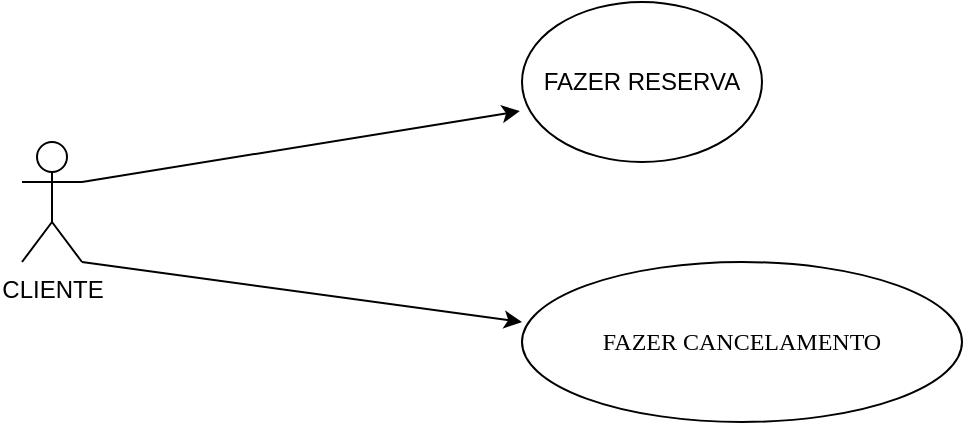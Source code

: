 <mxfile version="26.2.7" pages="8">
  <diagram name="Página-1" id="IzWW6Q3zlNYFKmzdM69O">
    <mxGraphModel dx="595" dy="323" grid="1" gridSize="10" guides="1" tooltips="1" connect="1" arrows="1" fold="1" page="1" pageScale="1" pageWidth="827" pageHeight="1169" math="0" shadow="0">
      <root>
        <mxCell id="0" />
        <mxCell id="1" parent="0" />
        <mxCell id="q2lH54dqoRHj-Zh9UHDt-1" value="CLIENTE" style="shape=umlActor;verticalLabelPosition=bottom;verticalAlign=top;html=1;outlineConnect=0;" vertex="1" parent="1">
          <mxGeometry x="80" y="90" width="30" height="60" as="geometry" />
        </mxCell>
        <mxCell id="q2lH54dqoRHj-Zh9UHDt-3" value="FAZER RESERVA" style="ellipse;whiteSpace=wrap;html=1;" vertex="1" parent="1">
          <mxGeometry x="330" y="20" width="120" height="80" as="geometry" />
        </mxCell>
        <mxCell id="q2lH54dqoRHj-Zh9UHDt-4" value="&lt;font face=&quot;Times New Roman&quot;&gt;FAZER CANCELAMENTO&lt;/font&gt;" style="ellipse;whiteSpace=wrap;html=1;" vertex="1" parent="1">
          <mxGeometry x="330" y="150" width="220" height="80" as="geometry" />
        </mxCell>
        <mxCell id="q2lH54dqoRHj-Zh9UHDt-6" value="" style="endArrow=classic;html=1;rounded=0;entryX=-0.009;entryY=0.682;entryDx=0;entryDy=0;entryPerimeter=0;" edge="1" parent="1" target="q2lH54dqoRHj-Zh9UHDt-3">
          <mxGeometry width="50" height="50" relative="1" as="geometry">
            <mxPoint x="110" y="110" as="sourcePoint" />
            <mxPoint x="160" y="60" as="targetPoint" />
          </mxGeometry>
        </mxCell>
        <mxCell id="q2lH54dqoRHj-Zh9UHDt-7" value="" style="endArrow=classic;html=1;rounded=0;entryX=0;entryY=0.375;entryDx=0;entryDy=0;entryPerimeter=0;" edge="1" parent="1" target="q2lH54dqoRHj-Zh9UHDt-4">
          <mxGeometry width="50" height="50" relative="1" as="geometry">
            <mxPoint x="110" y="150" as="sourcePoint" />
            <mxPoint x="329" y="115" as="targetPoint" />
          </mxGeometry>
        </mxCell>
      </root>
    </mxGraphModel>
  </diagram>
  <diagram id="XjHUEpB35vMdGfL0mF3q" name="Página-2">
    <mxGraphModel dx="1389" dy="753" grid="1" gridSize="10" guides="1" tooltips="1" connect="1" arrows="1" fold="1" page="1" pageScale="1" pageWidth="827" pageHeight="1169" math="0" shadow="0">
      <root>
        <mxCell id="0" />
        <mxCell id="1" parent="0" />
        <mxCell id="z3hP4W_itagx5eo5QeAl-2" value="" style="rounded=0;whiteSpace=wrap;html=1;rotation=90;" vertex="1" parent="1">
          <mxGeometry x="157.89" y="150.39" width="545.78" height="323.44" as="geometry" />
        </mxCell>
        <mxCell id="z3hP4W_itagx5eo5QeAl-3" value="CLIENTE" style="shape=umlActor;verticalLabelPosition=bottom;verticalAlign=top;html=1;outlineConnect=0;" vertex="1" parent="1">
          <mxGeometry x="110" y="100" width="30" height="60" as="geometry" />
        </mxCell>
        <mxCell id="z3hP4W_itagx5eo5QeAl-4" value="TÉCNICO" style="shape=umlActor;verticalLabelPosition=bottom;verticalAlign=top;html=1;outlineConnect=0;" vertex="1" parent="1">
          <mxGeometry x="110" y="380" width="30" height="60" as="geometry" />
        </mxCell>
        <mxCell id="z3hP4W_itagx5eo5QeAl-5" value="BANCO" style="shape=umlActor;verticalLabelPosition=bottom;verticalAlign=top;html=1;outlineConnect=0;" vertex="1" parent="1">
          <mxGeometry x="780" y="220" width="30" height="60" as="geometry" />
        </mxCell>
        <mxCell id="z3hP4W_itagx5eo5QeAl-7" value="&lt;font style=&quot;font-size: 18px;&quot; face=&quot;Times New Roman&quot;&gt;SISTEMA DE CAIXA ELETRÔNICO&lt;/font&gt;" style="text;strokeColor=none;fillColor=none;html=1;fontSize=24;fontStyle=1;verticalAlign=middle;align=center;strokeWidth=2;" vertex="1" parent="1">
          <mxGeometry x="314" y="40" width="236" height="40" as="geometry" />
        </mxCell>
        <mxCell id="z3hP4W_itagx5eo5QeAl-9" value="CHECAR SALDO" style="ellipse;whiteSpace=wrap;html=1;" vertex="1" parent="1">
          <mxGeometry x="365.78" y="100.2" width="130" height="59.61" as="geometry" />
        </mxCell>
        <mxCell id="z3hP4W_itagx5eo5QeAl-10" value="DEPÓSITO" style="ellipse;whiteSpace=wrap;html=1;" vertex="1" parent="1">
          <mxGeometry x="365.78" y="170" width="130" height="59.61" as="geometry" />
        </mxCell>
        <mxCell id="z3hP4W_itagx5eo5QeAl-11" value="SACAR" style="ellipse;whiteSpace=wrap;html=1;" vertex="1" parent="1">
          <mxGeometry x="367" y="240" width="130" height="59.61" as="geometry" />
        </mxCell>
        <mxCell id="z3hP4W_itagx5eo5QeAl-12" value="TRANSFERÊNCIA" style="ellipse;whiteSpace=wrap;html=1;" vertex="1" parent="1">
          <mxGeometry x="365.78" y="310.0" width="130" height="59.61" as="geometry" />
        </mxCell>
        <mxCell id="z3hP4W_itagx5eo5QeAl-13" value="MANUTENÇÃO" style="ellipse;whiteSpace=wrap;html=1;" vertex="1" parent="1">
          <mxGeometry x="370" y="440" width="130" height="59.61" as="geometry" />
        </mxCell>
        <mxCell id="z3hP4W_itagx5eo5QeAl-14" value="REPARO" style="ellipse;whiteSpace=wrap;html=1;" vertex="1" parent="1">
          <mxGeometry x="370" y="510" width="130" height="59.61" as="geometry" />
        </mxCell>
        <mxCell id="z3hP4W_itagx5eo5QeAl-15" value="" style="endArrow=none;html=1;rounded=0;entryX=0.073;entryY=0.463;entryDx=0;entryDy=0;entryPerimeter=0;" edge="1" parent="1" target="z3hP4W_itagx5eo5QeAl-9">
          <mxGeometry width="50" height="50" relative="1" as="geometry">
            <mxPoint x="170" y="128" as="sourcePoint" />
            <mxPoint x="220" y="90" as="targetPoint" />
          </mxGeometry>
        </mxCell>
        <mxCell id="z3hP4W_itagx5eo5QeAl-16" value="" style="endArrow=none;html=1;rounded=0;entryX=0.122;entryY=0.33;entryDx=0;entryDy=0;entryPerimeter=0;" edge="1" parent="1" target="z3hP4W_itagx5eo5QeAl-10">
          <mxGeometry width="50" height="50" relative="1" as="geometry">
            <mxPoint x="160" y="130" as="sourcePoint" />
            <mxPoint x="385" y="138" as="targetPoint" />
          </mxGeometry>
        </mxCell>
        <mxCell id="z3hP4W_itagx5eo5QeAl-17" value="" style="endArrow=none;html=1;rounded=0;entryX=0.096;entryY=0.605;entryDx=0;entryDy=0;entryPerimeter=0;" edge="1" parent="1" target="z3hP4W_itagx5eo5QeAl-11">
          <mxGeometry width="50" height="50" relative="1" as="geometry">
            <mxPoint x="160" y="140" as="sourcePoint" />
            <mxPoint x="392" y="200" as="targetPoint" />
          </mxGeometry>
        </mxCell>
        <mxCell id="z3hP4W_itagx5eo5QeAl-18" value="" style="endArrow=none;html=1;rounded=0;entryX=0;entryY=0.5;entryDx=0;entryDy=0;" edge="1" parent="1" target="z3hP4W_itagx5eo5QeAl-12">
          <mxGeometry width="50" height="50" relative="1" as="geometry">
            <mxPoint x="160" y="150" as="sourcePoint" />
            <mxPoint x="389" y="286" as="targetPoint" />
          </mxGeometry>
        </mxCell>
        <mxCell id="z3hP4W_itagx5eo5QeAl-19" value="" style="endArrow=none;html=1;rounded=0;" edge="1" parent="1" target="z3hP4W_itagx5eo5QeAl-13">
          <mxGeometry width="50" height="50" relative="1" as="geometry">
            <mxPoint x="150" y="420" as="sourcePoint" />
            <mxPoint x="326" y="489.61" as="targetPoint" />
          </mxGeometry>
        </mxCell>
        <mxCell id="z3hP4W_itagx5eo5QeAl-20" value="" style="endArrow=none;html=1;rounded=0;entryX=0.139;entryY=0.71;entryDx=0;entryDy=0;entryPerimeter=0;" edge="1" parent="1" target="z3hP4W_itagx5eo5QeAl-14">
          <mxGeometry width="50" height="50" relative="1" as="geometry">
            <mxPoint x="160" y="430" as="sourcePoint" />
            <mxPoint x="384" y="469" as="targetPoint" />
          </mxGeometry>
        </mxCell>
        <mxCell id="z3hP4W_itagx5eo5QeAl-21" value="" style="endArrow=none;html=1;rounded=0;entryX=0.139;entryY=0.71;entryDx=0;entryDy=0;entryPerimeter=0;exitX=1;exitY=0.5;exitDx=0;exitDy=0;" edge="1" parent="1" source="z3hP4W_itagx5eo5QeAl-9">
          <mxGeometry width="50" height="50" relative="1" as="geometry">
            <mxPoint x="500" y="150" as="sourcePoint" />
            <mxPoint x="738" y="272.39" as="targetPoint" />
          </mxGeometry>
        </mxCell>
        <mxCell id="z3hP4W_itagx5eo5QeAl-22" value="" style="endArrow=none;html=1;rounded=0;entryX=0.139;entryY=0.71;entryDx=0;entryDy=0;entryPerimeter=0;exitX=1;exitY=0.5;exitDx=0;exitDy=0;" edge="1" parent="1" source="z3hP4W_itagx5eo5QeAl-10">
          <mxGeometry width="50" height="50" relative="1" as="geometry">
            <mxPoint x="510" y="160" as="sourcePoint" />
            <mxPoint x="748" y="282.39" as="targetPoint" />
          </mxGeometry>
        </mxCell>
        <mxCell id="z3hP4W_itagx5eo5QeAl-23" value="" style="endArrow=none;html=1;rounded=0;entryX=0.139;entryY=0.71;entryDx=0;entryDy=0;entryPerimeter=0;exitX=1;exitY=0.5;exitDx=0;exitDy=0;" edge="1" parent="1" source="z3hP4W_itagx5eo5QeAl-11">
          <mxGeometry width="50" height="50" relative="1" as="geometry">
            <mxPoint x="506" y="210" as="sourcePoint" />
            <mxPoint x="758" y="292.39" as="targetPoint" />
          </mxGeometry>
        </mxCell>
        <mxCell id="z3hP4W_itagx5eo5QeAl-24" value="" style="endArrow=none;html=1;rounded=0;entryX=0.139;entryY=0.71;entryDx=0;entryDy=0;entryPerimeter=0;exitX=1;exitY=0.5;exitDx=0;exitDy=0;" edge="1" parent="1" source="z3hP4W_itagx5eo5QeAl-12">
          <mxGeometry width="50" height="50" relative="1" as="geometry">
            <mxPoint x="507" y="280" as="sourcePoint" />
            <mxPoint x="768" y="302.39" as="targetPoint" />
          </mxGeometry>
        </mxCell>
        <mxCell id="z3hP4W_itagx5eo5QeAl-25" value="" style="endArrow=none;html=1;rounded=0;entryX=0.139;entryY=0.71;entryDx=0;entryDy=0;entryPerimeter=0;exitX=0.976;exitY=0.346;exitDx=0;exitDy=0;exitPerimeter=0;" edge="1" parent="1" source="z3hP4W_itagx5eo5QeAl-13">
          <mxGeometry width="50" height="50" relative="1" as="geometry">
            <mxPoint x="506" y="350" as="sourcePoint" />
            <mxPoint x="778" y="312.39" as="targetPoint" />
          </mxGeometry>
        </mxCell>
        <mxCell id="z3hP4W_itagx5eo5QeAl-26" value="" style="endArrow=none;html=1;rounded=0;entryX=0.139;entryY=0.71;entryDx=0;entryDy=0;entryPerimeter=0;exitX=1;exitY=0.5;exitDx=0;exitDy=0;" edge="1" parent="1" source="z3hP4W_itagx5eo5QeAl-14">
          <mxGeometry width="50" height="50" relative="1" as="geometry">
            <mxPoint x="507" y="471" as="sourcePoint" />
            <mxPoint x="788" y="322.39" as="targetPoint" />
          </mxGeometry>
        </mxCell>
      </root>
    </mxGraphModel>
  </diagram>
  <diagram id="IqI4S1M5CMRZyv5XVpuK" name="Página-3">
    <mxGraphModel grid="1" page="1" gridSize="10" guides="1" tooltips="1" connect="1" arrows="1" fold="1" pageScale="1" pageWidth="827" pageHeight="1169" math="0" shadow="0">
      <root>
        <mxCell id="0" />
        <mxCell id="1" parent="0" />
        <mxCell id="nOQ9lFXuzjYFV-KpK0ra-2" value="" style="endArrow=none;html=1;rounded=0;entryX=0.5;entryY=1;entryDx=0;entryDy=0;" edge="1" parent="1">
          <mxGeometry width="50" height="50" relative="1" as="geometry">
            <mxPoint x="414" y="170" as="sourcePoint" />
            <mxPoint x="414" y="140" as="targetPoint" />
          </mxGeometry>
        </mxCell>
        <mxCell id="nOQ9lFXuzjYFV-KpK0ra-3" value="" style="endArrow=none;html=1;rounded=0;" edge="1" parent="1">
          <mxGeometry width="50" height="50" relative="1" as="geometry">
            <mxPoint x="120" y="170" as="sourcePoint" />
            <mxPoint x="720" y="170" as="targetPoint" />
          </mxGeometry>
        </mxCell>
        <mxCell id="nOQ9lFXuzjYFV-KpK0ra-4" value="" style="endArrow=classic;html=1;rounded=0;" edge="1" parent="1">
          <mxGeometry width="50" height="50" relative="1" as="geometry">
            <mxPoint x="120" y="170" as="sourcePoint" />
            <mxPoint x="120" y="240" as="targetPoint" />
          </mxGeometry>
        </mxCell>
        <mxCell id="nOQ9lFXuzjYFV-KpK0ra-5" value="" style="endArrow=classic;html=1;rounded=0;" edge="1" parent="1">
          <mxGeometry width="50" height="50" relative="1" as="geometry">
            <mxPoint x="414" y="171" as="sourcePoint" />
            <mxPoint x="414" y="250" as="targetPoint" />
          </mxGeometry>
        </mxCell>
        <mxCell id="nOQ9lFXuzjYFV-KpK0ra-7" value="" style="endArrow=classic;html=1;rounded=0;" edge="1" parent="1">
          <mxGeometry width="50" height="50" relative="1" as="geometry">
            <mxPoint x="720" y="170" as="sourcePoint" />
            <mxPoint x="720" y="250" as="targetPoint" />
          </mxGeometry>
        </mxCell>
        <mxCell id="nOQ9lFXuzjYFV-KpK0ra-12" value="ALUNO" style="swimlane;fontStyle=1;align=center;verticalAlign=top;childLayout=stackLayout;horizontal=1;startSize=26;horizontalStack=0;resizeParent=1;resizeParentMax=0;resizeLast=0;collapsible=1;marginBottom=0;whiteSpace=wrap;html=1;" vertex="1" parent="1">
          <mxGeometry x="30" y="240" width="160" height="86" as="geometry" />
        </mxCell>
        <mxCell id="nOQ9lFXuzjYFV-KpK0ra-13" value="+ field: type" style="text;strokeColor=none;fillColor=none;align=left;verticalAlign=top;spacingLeft=4;spacingRight=4;overflow=hidden;rotatable=0;points=[[0,0.5],[1,0.5]];portConstraint=eastwest;whiteSpace=wrap;html=1;" vertex="1" parent="nOQ9lFXuzjYFV-KpK0ra-12">
          <mxGeometry y="26" width="160" height="26" as="geometry" />
        </mxCell>
        <mxCell id="nOQ9lFXuzjYFV-KpK0ra-14" value="" style="line;strokeWidth=1;fillColor=none;align=left;verticalAlign=middle;spacingTop=-1;spacingLeft=3;spacingRight=3;rotatable=0;labelPosition=right;points=[];portConstraint=eastwest;strokeColor=inherit;" vertex="1" parent="nOQ9lFXuzjYFV-KpK0ra-12">
          <mxGeometry y="52" width="160" height="8" as="geometry" />
        </mxCell>
        <mxCell id="nOQ9lFXuzjYFV-KpK0ra-15" value="+ method(type): type" style="text;strokeColor=none;fillColor=none;align=left;verticalAlign=top;spacingLeft=4;spacingRight=4;overflow=hidden;rotatable=0;points=[[0,0.5],[1,0.5]];portConstraint=eastwest;whiteSpace=wrap;html=1;" vertex="1" parent="nOQ9lFXuzjYFV-KpK0ra-12">
          <mxGeometry y="60" width="160" height="26" as="geometry" />
        </mxCell>
        <mxCell id="nOQ9lFXuzjYFV-KpK0ra-17" value="SKs" style="swimlane;fontStyle=1;align=center;verticalAlign=top;childLayout=stackLayout;horizontal=1;startSize=26;horizontalStack=0;resizeParent=1;resizeParentMax=0;resizeLast=0;collapsible=1;marginBottom=0;whiteSpace=wrap;html=1;" vertex="1" parent="1">
          <mxGeometry x="334" y="20" width="190" height="134" as="geometry" />
        </mxCell>
        <mxCell id="nOQ9lFXuzjYFV-KpK0ra-18" value="&lt;font&gt;-CPF: INTEIRO&lt;br&gt;-NOME&lt;br&gt;-CONTATO: INTEIRO&lt;/font&gt;&lt;font&gt;&lt;/font&gt;" style="text;strokeColor=none;fillColor=none;align=left;verticalAlign=top;spacingLeft=4;spacingRight=4;overflow=hidden;rotatable=0;points=[[0,0.5],[1,0.5]];portConstraint=eastwest;whiteSpace=wrap;html=1;" vertex="1" parent="nOQ9lFXuzjYFV-KpK0ra-17">
          <mxGeometry y="26" width="190" height="74" as="geometry" />
        </mxCell>
        <mxCell id="nOQ9lFXuzjYFV-KpK0ra-19" value="" style="line;strokeWidth=1;fillColor=none;align=left;verticalAlign=middle;spacingTop=-1;spacingLeft=3;spacingRight=3;rotatable=0;labelPosition=right;points=[];portConstraint=eastwest;strokeColor=inherit;" vertex="1" parent="nOQ9lFXuzjYFV-KpK0ra-17">
          <mxGeometry y="100" width="190" height="8" as="geometry" />
        </mxCell>
        <mxCell id="nOQ9lFXuzjYFV-KpK0ra-20" value="CriarConta(&amp;nbsp; ):" style="text;strokeColor=none;fillColor=none;align=left;verticalAlign=top;spacingLeft=4;spacingRight=4;overflow=hidden;rotatable=0;points=[[0,0.5],[1,0.5]];portConstraint=eastwest;whiteSpace=wrap;html=1;" vertex="1" parent="nOQ9lFXuzjYFV-KpK0ra-17">
          <mxGeometry y="108" width="190" height="26" as="geometry" />
        </mxCell>
        <mxCell id="nOQ9lFXuzjYFV-KpK0ra-21" value="PROFESSOR" style="swimlane;fontStyle=1;align=center;verticalAlign=top;childLayout=stackLayout;horizontal=1;startSize=26;horizontalStack=0;resizeParent=1;resizeParentMax=0;resizeLast=0;collapsible=1;marginBottom=0;whiteSpace=wrap;html=1;" vertex="1" parent="1">
          <mxGeometry x="334" y="250" width="160" height="86" as="geometry" />
        </mxCell>
        <mxCell id="nOQ9lFXuzjYFV-KpK0ra-22" value="+ field: type" style="text;strokeColor=none;fillColor=none;align=left;verticalAlign=top;spacingLeft=4;spacingRight=4;overflow=hidden;rotatable=0;points=[[0,0.5],[1,0.5]];portConstraint=eastwest;whiteSpace=wrap;html=1;" vertex="1" parent="nOQ9lFXuzjYFV-KpK0ra-21">
          <mxGeometry y="26" width="160" height="26" as="geometry" />
        </mxCell>
        <mxCell id="nOQ9lFXuzjYFV-KpK0ra-23" value="" style="line;strokeWidth=1;fillColor=none;align=left;verticalAlign=middle;spacingTop=-1;spacingLeft=3;spacingRight=3;rotatable=0;labelPosition=right;points=[];portConstraint=eastwest;strokeColor=inherit;" vertex="1" parent="nOQ9lFXuzjYFV-KpK0ra-21">
          <mxGeometry y="52" width="160" height="8" as="geometry" />
        </mxCell>
        <mxCell id="nOQ9lFXuzjYFV-KpK0ra-24" value="+ method(type): type" style="text;strokeColor=none;fillColor=none;align=left;verticalAlign=top;spacingLeft=4;spacingRight=4;overflow=hidden;rotatable=0;points=[[0,0.5],[1,0.5]];portConstraint=eastwest;whiteSpace=wrap;html=1;" vertex="1" parent="nOQ9lFXuzjYFV-KpK0ra-21">
          <mxGeometry y="60" width="160" height="26" as="geometry" />
        </mxCell>
        <mxCell id="nOQ9lFXuzjYFV-KpK0ra-25" value="ATENDENTE" style="swimlane;fontStyle=1;align=center;verticalAlign=top;childLayout=stackLayout;horizontal=1;startSize=26;horizontalStack=0;resizeParent=1;resizeParentMax=0;resizeLast=0;collapsible=1;marginBottom=0;whiteSpace=wrap;html=1;" vertex="1" parent="1">
          <mxGeometry x="640" y="250" width="160" height="86" as="geometry" />
        </mxCell>
        <mxCell id="nOQ9lFXuzjYFV-KpK0ra-26" value="+ campo: tipo" style="text;strokeColor=none;fillColor=none;align=left;verticalAlign=top;spacingLeft=4;spacingRight=4;overflow=hidden;rotatable=0;points=[[0,0.5],[1,0.5]];portConstraint=eastwest;whiteSpace=wrap;html=1;" vertex="1" parent="nOQ9lFXuzjYFV-KpK0ra-25">
          <mxGeometry y="26" width="160" height="26" as="geometry" />
        </mxCell>
        <mxCell id="nOQ9lFXuzjYFV-KpK0ra-27" value="" style="line;strokeWidth=1;fillColor=none;align=left;verticalAlign=middle;spacingTop=-1;spacingLeft=3;spacingRight=3;rotatable=0;labelPosition=right;points=[];portConstraint=eastwest;strokeColor=inherit;" vertex="1" parent="nOQ9lFXuzjYFV-KpK0ra-25">
          <mxGeometry y="52" width="160" height="8" as="geometry" />
        </mxCell>
        <mxCell id="nOQ9lFXuzjYFV-KpK0ra-28" value="+ method(type): type" style="text;strokeColor=none;fillColor=none;align=left;verticalAlign=top;spacingLeft=4;spacingRight=4;overflow=hidden;rotatable=0;points=[[0,0.5],[1,0.5]];portConstraint=eastwest;whiteSpace=wrap;html=1;" vertex="1" parent="nOQ9lFXuzjYFV-KpK0ra-25">
          <mxGeometry y="60" width="160" height="26" as="geometry" />
        </mxCell>
        <mxCell id="0hyIYeLYM0K4hqDazdU9-1" value="" style="endArrow=classic;html=1;rounded=0;" edge="1" parent="1" target="0hyIYeLYM0K4hqDazdU9-2">
          <mxGeometry width="50" height="50" relative="1" as="geometry">
            <mxPoint x="40" y="326" as="sourcePoint" />
            <mxPoint x="40" y="386" as="targetPoint" />
          </mxGeometry>
        </mxCell>
        <mxCell id="0hyIYeLYM0K4hqDazdU9-2" value="CURSO" style="swimlane;fontStyle=1;align=center;verticalAlign=top;childLayout=stackLayout;horizontal=1;startSize=26;horizontalStack=0;resizeParent=1;resizeParentMax=0;resizeLast=0;collapsible=1;marginBottom=0;whiteSpace=wrap;html=1;" vertex="1" parent="1">
          <mxGeometry x="-40" y="400" width="160" height="86" as="geometry" />
        </mxCell>
        <mxCell id="0hyIYeLYM0K4hqDazdU9-3" value="+ campo: tipo" style="text;strokeColor=none;fillColor=none;align=left;verticalAlign=top;spacingLeft=4;spacingRight=4;overflow=hidden;rotatable=0;points=[[0,0.5],[1,0.5]];portConstraint=eastwest;whiteSpace=wrap;html=1;" vertex="1" parent="0hyIYeLYM0K4hqDazdU9-2">
          <mxGeometry y="26" width="160" height="26" as="geometry" />
        </mxCell>
        <mxCell id="0hyIYeLYM0K4hqDazdU9-4" value="" style="line;strokeWidth=1;fillColor=none;align=left;verticalAlign=middle;spacingTop=-1;spacingLeft=3;spacingRight=3;rotatable=0;labelPosition=right;points=[];portConstraint=eastwest;strokeColor=inherit;" vertex="1" parent="0hyIYeLYM0K4hqDazdU9-2">
          <mxGeometry y="52" width="160" height="8" as="geometry" />
        </mxCell>
        <mxCell id="0hyIYeLYM0K4hqDazdU9-5" value="+ method(type): type" style="text;strokeColor=none;fillColor=none;align=left;verticalAlign=top;spacingLeft=4;spacingRight=4;overflow=hidden;rotatable=0;points=[[0,0.5],[1,0.5]];portConstraint=eastwest;whiteSpace=wrap;html=1;" vertex="1" parent="0hyIYeLYM0K4hqDazdU9-2">
          <mxGeometry y="60" width="160" height="26" as="geometry" />
        </mxCell>
      </root>
    </mxGraphModel>
  </diagram>
  <diagram id="c-XTW3ClQnOQgr212Qrd" name="Página-4">
    <mxGraphModel dx="1389" dy="753" grid="1" gridSize="10" guides="1" tooltips="1" connect="1" arrows="1" fold="1" page="1" pageScale="1" pageWidth="827" pageHeight="1169" math="0" shadow="0">
      <root>
        <mxCell id="0" />
        <mxCell id="1" parent="0" />
        <mxCell id="nj-MSJ-N_3E4z6hfcHIm-7" value="USUÁRIO INSTAGRAM" style="shape=umlActor;verticalLabelPosition=bottom;verticalAlign=top;html=1;outlineConnect=0;fillColor=#f8cecc;strokeColor=#b85450;" vertex="1" parent="1">
          <mxGeometry x="140" y="145" width="150" height="200" as="geometry" />
        </mxCell>
        <mxCell id="nj-MSJ-N_3E4z6hfcHIm-16" value="" style="rounded=0;whiteSpace=wrap;html=1;fillColor=#dae8fc;strokeColor=#6c8ebf;" vertex="1" parent="1">
          <mxGeometry x="450" y="30" width="260" height="630" as="geometry" />
        </mxCell>
        <mxCell id="nj-MSJ-N_3E4z6hfcHIm-17" value="ADD CONTAS" style="ellipse;whiteSpace=wrap;html=1;" vertex="1" parent="1">
          <mxGeometry x="500" y="40" width="160" height="90" as="geometry" />
        </mxCell>
        <mxCell id="nj-MSJ-N_3E4z6hfcHIm-18" value="EDITAR CONTA" style="ellipse;whiteSpace=wrap;html=1;" vertex="1" parent="1">
          <mxGeometry x="500" y="145" width="160" height="90" as="geometry" />
        </mxCell>
        <mxCell id="nj-MSJ-N_3E4z6hfcHIm-19" value="CRIAR E ALTERAR SENHA" style="ellipse;whiteSpace=wrap;html=1;" vertex="1" parent="1">
          <mxGeometry x="500" y="251" width="160" height="90" as="geometry" />
        </mxCell>
        <mxCell id="nj-MSJ-N_3E4z6hfcHIm-20" value="SELECIONAR FORMA DE PAGAMENTO" style="ellipse;whiteSpace=wrap;html=1;" vertex="1" parent="1">
          <mxGeometry x="500" y="356" width="160" height="90" as="geometry" />
        </mxCell>
        <mxCell id="nj-MSJ-N_3E4z6hfcHIm-21" value="CONFIGURAR LAYOUT" style="ellipse;whiteSpace=wrap;html=1;" vertex="1" parent="1">
          <mxGeometry x="500" y="460" width="160" height="90" as="geometry" />
        </mxCell>
        <mxCell id="nj-MSJ-N_3E4z6hfcHIm-22" value="EXCLUIR CONTAS" style="ellipse;whiteSpace=wrap;html=1;" vertex="1" parent="1">
          <mxGeometry x="500" y="563" width="160" height="90" as="geometry" />
        </mxCell>
        <mxCell id="nj-MSJ-N_3E4z6hfcHIm-23" value="" style="endArrow=none;html=1;rounded=0;" edge="1" parent="1">
          <mxGeometry width="50" height="50" relative="1" as="geometry">
            <mxPoint x="310" y="200" as="sourcePoint" />
            <mxPoint x="500" y="84.33" as="targetPoint" />
          </mxGeometry>
        </mxCell>
        <mxCell id="nj-MSJ-N_3E4z6hfcHIm-24" value="" style="endArrow=none;html=1;rounded=0;" edge="1" parent="1">
          <mxGeometry width="50" height="50" relative="1" as="geometry">
            <mxPoint x="310" y="230" as="sourcePoint" />
            <mxPoint x="500" y="190" as="targetPoint" />
          </mxGeometry>
        </mxCell>
        <mxCell id="nj-MSJ-N_3E4z6hfcHIm-25" value="" style="endArrow=none;html=1;rounded=0;" edge="1" parent="1">
          <mxGeometry width="50" height="50" relative="1" as="geometry">
            <mxPoint x="310" y="250" as="sourcePoint" />
            <mxPoint x="500" y="300" as="targetPoint" />
          </mxGeometry>
        </mxCell>
        <mxCell id="nj-MSJ-N_3E4z6hfcHIm-26" value="" style="endArrow=none;html=1;rounded=0;" edge="1" parent="1">
          <mxGeometry width="50" height="50" relative="1" as="geometry">
            <mxPoint x="300" y="260" as="sourcePoint" />
            <mxPoint x="509" y="380" as="targetPoint" />
          </mxGeometry>
        </mxCell>
        <mxCell id="nj-MSJ-N_3E4z6hfcHIm-27" value="" style="endArrow=none;html=1;rounded=0;" edge="1" parent="1">
          <mxGeometry width="50" height="50" relative="1" as="geometry">
            <mxPoint x="290" y="270" as="sourcePoint" />
            <mxPoint x="509" y="490" as="targetPoint" />
          </mxGeometry>
        </mxCell>
        <mxCell id="nj-MSJ-N_3E4z6hfcHIm-28" value="" style="endArrow=none;html=1;rounded=0;" edge="1" parent="1">
          <mxGeometry width="50" height="50" relative="1" as="geometry">
            <mxPoint x="300" y="290" as="sourcePoint" />
            <mxPoint x="509" y="585" as="targetPoint" />
          </mxGeometry>
        </mxCell>
      </root>
    </mxGraphModel>
  </diagram>
  <diagram id="zvmCFvzWgN5rsXxb-Yyp" name="Farmácia">
    <mxGraphModel grid="1" page="1" gridSize="10" guides="1" tooltips="1" connect="1" arrows="1" fold="1" pageScale="1" pageWidth="827" pageHeight="1169" math="0" shadow="0">
      <root>
        <mxCell id="0" />
        <mxCell id="1" parent="0" />
        <mxCell id="9R957MmN3ewXx8vzjR2y-1" value="&#xa;Cliente&#xa;&#xa;" style="shape=umlActor;verticalLabelPosition=bottom;verticalAlign=top;html=1;outlineConnect=0;" vertex="1" parent="1">
          <mxGeometry x="100" y="220" width="30" height="60" as="geometry" />
        </mxCell>
        <mxCell id="9R957MmN3ewXx8vzjR2y-2" value="&#xa;Atendente&#xa;&#xa;" style="shape=umlActor;verticalLabelPosition=bottom;verticalAlign=top;html=1;outlineConnect=0;" vertex="1" parent="1">
          <mxGeometry x="560" y="140" width="30" height="60" as="geometry" />
        </mxCell>
        <mxCell id="9R957MmN3ewXx8vzjR2y-3" value="Gerente" style="shape=umlActor;verticalLabelPosition=bottom;verticalAlign=top;html=1;outlineConnect=0;" vertex="1" parent="1">
          <mxGeometry x="560" y="360" width="30" height="60" as="geometry" />
        </mxCell>
        <mxCell id="R7ZzWW4fVobFuVZSXPWL-1" value="" style="swimlane;startSize=0;" vertex="1" parent="1">
          <mxGeometry x="200" y="21" width="280" height="1030" as="geometry" />
        </mxCell>
        <mxCell id="ceS9bQjiunf8V5oLrJyj-3" value="Cadastrar Clientes" style="ellipse;whiteSpace=wrap;html=1;" vertex="1" parent="R7ZzWW4fVobFuVZSXPWL-1">
          <mxGeometry x="80" y="10" width="120" height="80" as="geometry" />
        </mxCell>
        <mxCell id="ceS9bQjiunf8V5oLrJyj-4" value="Editar Clientes" style="ellipse;whiteSpace=wrap;html=1;" vertex="1" parent="R7ZzWW4fVobFuVZSXPWL-1">
          <mxGeometry x="80" y="100" width="120" height="80" as="geometry" />
        </mxCell>
        <mxCell id="ceS9bQjiunf8V5oLrJyj-5" value="Realizar Login" style="ellipse;whiteSpace=wrap;html=1;" vertex="1" parent="R7ZzWW4fVobFuVZSXPWL-1">
          <mxGeometry x="80" y="290" width="120" height="80" as="geometry" />
        </mxCell>
        <mxCell id="ceS9bQjiunf8V5oLrJyj-6" value="Excluir Clientes" style="ellipse;whiteSpace=wrap;html=1;" vertex="1" parent="R7ZzWW4fVobFuVZSXPWL-1">
          <mxGeometry x="80" y="200" width="120" height="80" as="geometry" />
        </mxCell>
        <mxCell id="ceS9bQjiunf8V5oLrJyj-9" value="&#xa;&lt;span style=&quot;color: rgba(0, 0, 0, 0); font-family: monospace; font-size: 0px; font-style: normal; font-variant-ligatures: normal; font-variant-caps: normal; font-weight: 400; letter-spacing: normal; orphans: 2; text-align: start; text-indent: 0px; text-transform: none; widows: 2; word-spacing: 0px; -webkit-text-stroke-width: 0px; white-space: nowrap; background-color: rgb(251, 251, 251); text-decoration-thickness: initial; text-decoration-style: initial; text-decoration-color: initial; display: inline !important; float: none;&quot;&gt;%3CmxGraphModel%3E%3Croot%3E%3CmxCell%20id%3D%220%22%2F%3E%3CmxCell%20id%3D%221%22%20parent%3D%220%22%2F%3E%3CmxCell%20id%3D%222%22%20value%3D%22%22%20style%3D%22endArrow%3Dnone%3Bhtml%3D1%3Brounded%3D0%3BexitX%3D1.003%3BexitY%3D0. 7%3BexitDx%3D0%3BexitDy%3D0%3BexitPerimeter%3D0%3B%22%20edge%3D%221%22%20parent%3D%221%22%3E%3CmxGeometry%20width%3D%2250%22%20height%3D%2250%22%20relative%3D%221%22%20as%3D%22geometry%22%3E%3CmxPoint%20x20x %3D%22400%22%20y%3D%22270%22%20as%3D%22sourcePoint%22%2F%3E%3CmxPoint%20x%3D%22560%22%20y%3D%22380%22%20as%3D%22targetPoint%22%2F%3E%3C%2FmxGeometry%3E%3C%2FmxCell%3E%3C%2Froot%3E% 3C%2FmxGraphModel%3E" style="endArrow=none;html=1;rounded=0;exitX=1.003;exitY=0.7;exitDx=0;exitDy=0;exitPerimeter=0;" edge="1" parent="R7ZzWW4fVobFuVZSXPWL-1">
          <mxGeometry width="50" height="50" relative="1" as="geometry">
            <mxPoint x="200" y="250" as="sourcePoint" />
            <mxPoint x="360" y="360" as="targetPoint" />
          </mxGeometry>
        </mxCell>
        <mxCell id="ceS9bQjiunf8V5oLrJyj-10" value="" style="endArrow=none;html=1;rounded=0;exitX=1.003;exitY=0.7;exitDx=0;exitDy=0;exitPerimeter=0;" edge="1" parent="R7ZzWW4fVobFuVZSXPWL-1">
          <mxGeometry width="50" height="50" relative="1" as="geometry">
            <mxPoint x="190" y="160" as="sourcePoint" />
            <mxPoint x="360" y="140" as="targetPoint" />
          </mxGeometry>
        </mxCell>
        <mxCell id="ceS9bQjiunf8V5oLrJyj-11" value="Escolher produtos" style="ellipse;whiteSpace=wrap;html=1;" vertex="1" parent="R7ZzWW4fVobFuVZSXPWL-1">
          <mxGeometry x="80" y="380" width="120" height="80" as="geometry" />
        </mxCell>
        <mxCell id="ceS9bQjiunf8V5oLrJyj-12" value="&#xa;&lt;span style=&quot;color: rgba(0, 0, 0, 0); font-family: monospace; font-size: 0px; font-style: normal; font-variant-ligatures: normal; font-variant-caps: normal; font-weight: 400; letter-spacing: normal; orphans: 2; text-align: start; text-indent: 0px; text-transform: none; widows: 2; word-spacing: 0px; -webkit-text-stroke-width: 0px; white-space: nowrap; background-color: rgb(251, 251, 251); text-decoration-thickness: initial; text-decoration-style: initial; text-decoration-color: initial; display: inline !important; float: none;&quot;&gt;%3CmxGraphModel%3E%3Croot%3E%3CmxCell%20id%3D%220%22%2F%3E%3CmxCell%20id%3D%221%22%20parent%3D%220%22%2F%3E%3CmxCell%20id%3D%222%22%20value%3D%22%22%20style%3D%22endArrow%3Dnone%3Bhtml%3D1%3Brounded%3D0%3BentryX%3D0%3BentryY%3D0. 5%3BentryDx%3D0%3BentryDy%3D0%3B%22%20edge%3D%221%22%20parent%3D%221%22%3E%3CmxGeometry%20width%3D%2250%22%20height%3D%2250%22%20relative%3D%221%22%20as%3D%22geometry%22%3E%3CmxPoint%20x%3D%22140%222% 2%20y%3D%22260%22%20as%3D%22sourcePoint%22%2F%3E%3CmxPoint%20x%3D%22280%22%20y%3D%22350%22%20as%3D%22targetPoint%22%2F%3E%3C%2FmxGeometry%3E%3C%2FmxCell%3E%3C%2Froot%3E" style="endArrow=none;html=1;rounded=0;entryX=0;entryY=0.5;entryDx=0;entryDy=0;exitX=1;exitY=0.333;exitDx=0;exitDy=0;exitPerimeter=0;" edge="1" parent="R7ZzWW4fVobFuVZSXPWL-1" source="9R957MmN3ewXx8vzjR2y-1">
          <mxGeometry width="50" height="50" relative="1" as="geometry">
            <mxPoint x="-60" y="320" as="sourcePoint" />
            <mxPoint x="80" y="410" as="targetPoint" />
          </mxGeometry>
        </mxCell>
        <mxCell id="ceS9bQjiunf8V5oLrJyj-13" value="&#xa;Gerenciar Vendas&#xa;&#xa;" style="ellipse;whiteSpace=wrap;html=1;" vertex="1" parent="R7ZzWW4fVobFuVZSXPWL-1">
          <mxGeometry x="80" y="660" width="120" height="80" as="geometry" />
        </mxCell>
        <mxCell id="ceS9bQjiunf8V5oLrJyj-16" value="Autorizar Compras" style="ellipse;whiteSpace=wrap;html=1;" vertex="1" parent="R7ZzWW4fVobFuVZSXPWL-1">
          <mxGeometry x="80" y="480" width="120" height="80" as="geometry" />
        </mxCell>
        <mxCell id="ceS9bQjiunf8V5oLrJyj-14" value="&#xa;&lt;span style=&quot;color: rgba(0, 0, 0, 0); font-family: monospace; font-size: 0px; font-style: normal; font-variant-ligatures: normal; font-variant-caps: normal; font-weight: 400; letter-spacing: normal; orphans: 2; text-align: start; text-indent: 0px; text-transform: none; widows: 2; word-spacing: 0px; -webkit-text-stroke-width: 0px; white-space: nowrap; background-color: rgb(251, 251, 251); text-decoration-thickness: initial; text-decoration-style: initial; text-decoration-color: initial; display: inline !important; float: none;&quot;&gt;%3CmxGraphModel%3E%3Croot%3E%3CmxCell%20id%3D%220%22%2F%3E%3CmxCell%20id%3D%221%22%20parent%3D%220%22%2F%3E%3CmxCell%20id%3D%222%22%20value%3D%22%22%20style%3D%22endArrow%3Dnone%3Bhtml%3D1%3Brounded%3D0%3BentryX%3D0%3BentryY%3D0. 5%3BentryDx%3D0%3BentryDy%3D0%3B%22%20edge%3D%221%22%20parent%3D%221%22%3E%3CmxGeometry%20width%3D%2250%22%20height%3D%2250%22%20relative%3D%221%22%20as%3D%22geometry%22%3E%3CmxPoint%20x%3D%22140%222% 2%20y%3D%22260%22%20as%3D%22sourcePoint%22%2F%3E%3CmxPoint%20x%3D%22280%22%20y%3D%22350%22%20as%3D%22targetPoint%22%2F%3E%3C%2FmxGeometry%3E%3C%2FmxCell%3E%3C%2Froot%3E" style="endArrow=none;html=1;rounded=0;entryX=0.99;entryY=0.42;entryDx=0;entryDy=0;exitX=0;exitY=0.333;exitDx=0;exitDy=0;exitPerimeter=0;entryPerimeter=0;" edge="1" parent="R7ZzWW4fVobFuVZSXPWL-1" source="9R957MmN3ewXx8vzjR2y-2">
          <mxGeometry width="50" height="50" relative="1" as="geometry">
            <mxPoint x="360" y="60" as="sourcePoint" />
            <mxPoint x="198.8" y="523.6" as="targetPoint" />
          </mxGeometry>
        </mxCell>
        <mxCell id="ceS9bQjiunf8V5oLrJyj-18" value="&#xa;Gerenciar Estoque&#xa;&#xa;" style="ellipse;whiteSpace=wrap;html=1;" vertex="1" parent="R7ZzWW4fVobFuVZSXPWL-1">
          <mxGeometry x="80" y="750" width="120" height="80" as="geometry" />
        </mxCell>
        <mxCell id="ceS9bQjiunf8V5oLrJyj-21" value="&#xa;Gerar Relatórios&#xa;&#xa;" style="ellipse;whiteSpace=wrap;html=1;" vertex="1" parent="R7ZzWW4fVobFuVZSXPWL-1">
          <mxGeometry x="80" y="930" width="120" height="80" as="geometry" />
        </mxCell>
        <mxCell id="ceS9bQjiunf8V5oLrJyj-20" value="&#xa;Gerenciar Fornecedores&#xa;&#xa;" style="ellipse;whiteSpace=wrap;html=1;" vertex="1" parent="R7ZzWW4fVobFuVZSXPWL-1">
          <mxGeometry x="80" y="840" width="120" height="80" as="geometry" />
        </mxCell>
        <mxCell id="ceS9bQjiunf8V5oLrJyj-24" value="Realizar Pagamento" style="ellipse;whiteSpace=wrap;html=1;" vertex="1" parent="R7ZzWW4fVobFuVZSXPWL-1">
          <mxGeometry x="80" y="570" width="120" height="80" as="geometry" />
        </mxCell>
        <mxCell id="ceS9bQjiunf8V5oLrJyj-7" value="&#xa;&lt;span style=&quot;color: rgba(0, 0, 0, 0); font-family: monospace; font-size: 0px; font-style: normal; font-variant-ligatures: normal; font-variant-caps: normal; font-weight: 400; letter-spacing: normal; orphans: 2; text-align: start; text-indent: 0px; text-transform: none; widows: 2; word-spacing: 0px; -webkit-text-stroke-width: 0px; white-space: nowrap; background-color: rgb(251, 251, 251); text-decoration-thickness: initial; text-decoration-style: initial; text-decoration-color: initial; display: inline !important; float: none;&quot;&gt;%3CmxGraphModel%3E%3Croot%3E%3CmxCell%20id%3D%220%22%2F%3E%3CmxCell%20id%3D%221%22%20parent%3D%220%22%2F%3E%3CmxCell%20id%3D%222%22%20value%3D%22%22%20style%3D%22endArrow%3Dnone%3Bhtml%3D1%3Brounded%3D0%3BentryX%3D0%3BentryY%3D0. 5%3BentryDx%3D0%3BentryDy%3D0%3B%22%20edge%3D%221%22%20parent%3D%221%22%3E%3CmxGeometry%20width%3D%2250%22%20height%3D%2250%22%20relative%3D%221%22%20as%3D%22geometry%22%3E%3CmxPoint%20x%3D%22140%222% 2%20y%3D%22260%22%20as%3D%22sourcePoint%22%2F%3E%3CmxPoint%20x%3D%22280%22%20y%3D%22350%22%20as%3D%22targetPoint%22%2F%3E%3C%2FmxGeometry%3E%3C%2FmxCell%3E%3C%2Froot%3E" style="endArrow=none;html=1;rounded=0;entryX=0;entryY=0.5;entryDx=0;entryDy=0;" edge="1" parent="1" target="ceS9bQjiunf8V5oLrJyj-5">
          <mxGeometry width="50" height="50" relative="1" as="geometry">
            <mxPoint x="130" y="240" as="sourcePoint" />
            <mxPoint x="190" y="210" as="targetPoint" />
          </mxGeometry>
        </mxCell>
        <mxCell id="ceS9bQjiunf8V5oLrJyj-8" value="" style="endArrow=none;html=1;rounded=0;entryX=0;entryY=0.333;entryDx=0;entryDy=0;entryPerimeter=0;" edge="1" parent="1" source="ceS9bQjiunf8V5oLrJyj-3" target="9R957MmN3ewXx8vzjR2y-2">
          <mxGeometry width="50" height="50" relative="1" as="geometry">
            <mxPoint x="420" y="290" as="sourcePoint" />
            <mxPoint x="560" y="380" as="targetPoint" />
          </mxGeometry>
        </mxCell>
        <mxCell id="ceS9bQjiunf8V5oLrJyj-19" value="&#xa;&lt;span style=&quot;color: rgba(0, 0, 0, 0); font-family: monospace; font-size: 0px; font-style: normal; font-variant-ligatures: normal; font-variant-caps: normal; font-weight: 400; letter-spacing: normal; orphans: 2; text-align: start; text-indent: 0px; text-transform: none; widows: 2; word-spacing: 0px; -webkit-text-stroke-width: 0px; white-space: nowrap; background-color: rgb(251, 251, 251); text-decoration-thickness: initial; text-decoration-style: initial; text-decoration-color: initial; display: inline !important; float: none;&quot;&gt;%3CmxGraphModel%3E%3Croot%3E%3CmxCell%20id%3D%220%22%2F%3E%3CmxCell%20id%3D%221%22%20parent%3D%220%22%2F%3E%3CmxCell%20id%3D%222%22%20value%3D%22%22%20style%3D%22endArrow%3Dnone%3Bhtml%3D1%3Brounded%3D0%3BexitX%3D1.003%3BexitY%3D0. 7%3BexitDx%3D0%3BexitDy%3D0%3BexitPerimeter%3D0%3B%22%20edge%3D%221%22%20parent%3D%221%22%3E%3CmxGeometry%20width%3D%2250%22%20height%3D%2250%22%20relative%3D%221%22%20as%3D%22geometry%22%3E%3CmxPoint%20x20x %3D%22400%22%20y%3D%22270%22%20as%3D%22sourcePoint%22%2F%3E%3CmxPoint%20x%3D%22560%22%20y%3D%22380%22%20as%3D%22targetPoint%22%2F%3E%3C%2FmxGeometry%3E%3C%2FmxCell%3E%3C%2Froot%3E% 3C%2FmxGraphModel%3E" style="endArrow=none;html=1;rounded=0;exitX=1;exitY=0.5;exitDx=0;exitDy=0;" edge="1" parent="1" source="ceS9bQjiunf8V5oLrJyj-18">
          <mxGeometry width="50" height="50" relative="1" as="geometry">
            <mxPoint x="410" y="280" as="sourcePoint" />
            <mxPoint x="560" y="380" as="targetPoint" />
          </mxGeometry>
        </mxCell>
        <mxCell id="ceS9bQjiunf8V5oLrJyj-17" value="&#xa;&lt;span style=&quot;color: rgba(0, 0, 0, 0); font-family: monospace; font-size: 0px; font-style: normal; font-variant-ligatures: normal; font-variant-caps: normal; font-weight: 400; letter-spacing: normal; orphans: 2; text-align: start; text-indent: 0px; text-transform: none; widows: 2; word-spacing: 0px; -webkit-text-stroke-width: 0px; white-space: nowrap; background-color: rgb(251, 251, 251); text-decoration-thickness: initial; text-decoration-style: initial; text-decoration-color: initial; display: inline !important; float: none;&quot;&gt;%3CmxGraphModel%3E%3Croot%3E%3CmxCell%20id%3D%220%22%2F%3E%3CmxCell%20id%3D%221%22%20parent%3D%220%22%2F%3E%3CmxCell%20id%3D%222%22%20value%3D%22%22%20style%3D%22endArrow%3Dnone%3Bhtml%3D1%3Brounded%3D0%3BentryX%3D0%3BentryY%3D0. 5%3BentryDx%3D0%3BentryDy%3D0%3B%22%20edge%3D%221%22%20parent%3D%221%22%3E%3CmxGeometry%20width%3D%2250%22%20height%3D%2250%22%20relative%3D%221%22%20as%3D%22geometry%22%3E%3CmxPoint%20x%3D%22140%222% 2%20y%3D%22260%22%20as%3D%22sourcePoint%22%2F%3E%3CmxPoint%20x%3D%22280%22%20y%3D%22350%22%20as%3D%22targetPoint%22%2F%3E%3C%2FmxGeometry%3E%3C%2FmxCell%3E%3C%2Froot%3E" style="endArrow=none;html=1;rounded=0;entryX=0.89;entryY=0.28;entryDx=0;entryDy=0;exitX=0;exitY=0.333;exitDx=0;exitDy=0;exitPerimeter=0;entryPerimeter=0;" edge="1" parent="1" source="9R957MmN3ewXx8vzjR2y-3" target="ceS9bQjiunf8V5oLrJyj-13">
          <mxGeometry width="50" height="50" relative="1" as="geometry">
            <mxPoint x="551.2" y="220" as="sourcePoint" />
            <mxPoint x="390.0" y="603.6" as="targetPoint" />
          </mxGeometry>
        </mxCell>
        <mxCell id="ceS9bQjiunf8V5oLrJyj-22" value="&#xa;&lt;span style=&quot;color: rgba(0, 0, 0, 0); font-family: monospace; font-size: 0px; font-style: normal; font-variant-ligatures: normal; font-variant-caps: normal; font-weight: 400; letter-spacing: normal; orphans: 2; text-align: start; text-indent: 0px; text-transform: none; widows: 2; word-spacing: 0px; -webkit-text-stroke-width: 0px; white-space: nowrap; background-color: rgb(251, 251, 251); text-decoration-thickness: initial; text-decoration-style: initial; text-decoration-color: initial; display: inline !important; float: none;&quot;&gt;%3CmxGraphModel%3E%3Croot%3E%3CmxCell%20id%3D%220%22%2F%3E%3CmxCell%20id%3D%221%22%20parent%3D%220%22%2F%3E%3CmxCell%20id%3D%222%22%20value%3D%22%22%20style%3D%22endArrow%3Dnone%3Bhtml%3D1%3Brounded%3D0%3BexitX%3D1.003%3BexitY%3D0. 7%3BexitDx%3D0%3BexitDy%3D0%3BexitPerimeter%3D0%3B%22%20edge%3D%221%22%20parent%3D%221%22%3E%3CmxGeometry%20width%3D%2250%22%20height%3D%2250%22%20relative%3D%221%22%20as%3D%22geometry%22%3E%3CmxPoint%20x20x %3D%22400%22%20y%3D%22270%22%20as%3D%22sourcePoint%22%2F%3E%3CmxPoint%20x%3D%22560%22%20y%3D%22380%22%20as%3D%22targetPoint%22%2F%3E%3C%2FmxGeometry%3E%3C%2FmxCell%3E%3C%2Froot%3E% 3C%2FmxGraphModel%3E" style="endArrow=none;html=1;rounded=0;exitX=0.91;exitY=0.34;exitDx=0;exitDy=0;exitPerimeter=0;" edge="1" parent="1" source="ceS9bQjiunf8V5oLrJyj-20">
          <mxGeometry width="50" height="50" relative="1" as="geometry">
            <mxPoint x="410" y="730" as="sourcePoint" />
            <mxPoint x="560" y="380" as="targetPoint" />
          </mxGeometry>
        </mxCell>
        <mxCell id="ceS9bQjiunf8V5oLrJyj-23" value="&#xa;&lt;span style=&quot;color: rgba(0, 0, 0, 0); font-family: monospace; font-size: 0px; font-style: normal; font-variant-ligatures: normal; font-variant-caps: normal; font-weight: 400; letter-spacing: normal; orphans: 2; text-align: start; text-indent: 0px; text-transform: none; widows: 2; word-spacing: 0px; -webkit-text-stroke-width: 0px; white-space: nowrap; background-color: rgb(251, 251, 251); text-decoration-thickness: initial; text-decoration-style: initial; text-decoration-color: initial; display: inline !important; float: none;&quot;&gt;%3CmxGraphModel%3E%3Croot%3E%3CmxCell%20id%3D%220%22%2F%3E%3CmxCell%20id%3D%221%22%20parent%3D%220%22%2F%3E%3CmxCell%20id%3D%222%22%20value%3D%22%22%20style%3D%22endArrow%3Dnone%3Bhtml%3D1%3Brounded%3D0%3BexitX%3D1.003%3BexitY%3D0. 7%3BexitDx%3D0%3BexitDy%3D0%3BexitPerimeter%3D0%3B%22%20edge%3D%221%22%20parent%3D%221%22%3E%3CmxGeometry%20width%3D%2250%22%20height%3D%2250%22%20relative%3D%221%22%20as%3D%22geometry%22%3E%3CmxPoint%20x20x %3D%22400%22%20y%3D%22270%22%20as%3D%22sourcePoint%22%2F%3E%3CmxPoint%20x%3D%22560%22%20y%3D%22380%22%20as%3D%22targetPoint%22%2F%3E%3C%2FmxGeometry%3E%3C%2FmxCell%3E%3C%2Froot%3E% 3C%2FmxGraphModel%3E" style="endArrow=none;html=1;rounded=0;exitX=0.95;exitY=0.395;exitDx=0;exitDy=0;exitPerimeter=0;entryX=0;entryY=0.333;entryDx=0;entryDy=0;entryPerimeter=0;" edge="1" parent="1" source="ceS9bQjiunf8V5oLrJyj-21" target="9R957MmN3ewXx8vzjR2y-3">
          <mxGeometry width="50" height="50" relative="1" as="geometry">
            <mxPoint x="390" y="903" as="sourcePoint" />
            <mxPoint x="550" y="410" as="targetPoint" />
          </mxGeometry>
        </mxCell>
        <mxCell id="ceS9bQjiunf8V5oLrJyj-25" value="&#xa;&lt;span style=&quot;color: rgba(0, 0, 0, 0); font-family: monospace; font-size: 0px; font-style: normal; font-variant-ligatures: normal; font-variant-caps: normal; font-weight: 400; letter-spacing: normal; orphans: 2; text-align: start; text-indent: 0px; text-transform: none; widows: 2; word-spacing: 0px; -webkit-text-stroke-width: 0px; white-space: nowrap; background-color: rgb(251, 251, 251); text-decoration-thickness: initial; text-decoration-style: initial; text-decoration-color: initial; display: inline !important; float: none;&quot;&gt;%3CmxGraphModel%3E%3Croot%3E%3CmxCell%20id%3D%220%22%2F%3E%3CmxCell%20id%3D%221%22%20parent%3D%220%22%2F%3E%3CmxCell%20id%3D%222%22%20value%3D%22%22%20style%3D%22endArrow%3Dnone%3Bhtml%3D1%3Brounded%3D0%3BentryX%3D0%3BentryY%3D0. 5%3BentryDx%3D0%3BentryDy%3D0%3B%22%20edge%3D%221%22%20parent%3D%221%22%3E%3CmxGeometry%20width%3D%2250%22%20height%3D%2250%22%20relative%3D%221%22%20as%3D%22geometry%22%3E%3CmxPoint%20x%3D%22140%222% 2%20y%3D%22260%22%20as%3D%22sourcePoint%22%2F%3E%3CmxPoint%20x%3D%22280%22%20y%3D%22350%22%20as%3D%22targetPoint%22%2F%3E%3C%2FmxGeometry%3E%3C%2FmxCell%3E%3C%2Froot%3E" style="endArrow=none;html=1;rounded=0;exitX=1;exitY=0.333;exitDx=0;exitDy=0;exitPerimeter=0;entryX=0.083;entryY=0.205;entryDx=0;entryDy=0;entryPerimeter=0;" edge="1" parent="1" target="ceS9bQjiunf8V5oLrJyj-24">
          <mxGeometry width="50" height="50" relative="1" as="geometry">
            <mxPoint x="140" y="250" as="sourcePoint" />
            <mxPoint x="290" y="450" as="targetPoint" />
          </mxGeometry>
        </mxCell>
        <mxCell id="VfVGFoEOjZmk6TzEcKZn-1" value="Classname" style="swimlane;fontStyle=1;align=center;verticalAlign=top;childLayout=stackLayout;horizontal=1;startSize=26;horizontalStack=0;resizeParent=1;resizeParentMax=0;resizeLast=0;collapsible=1;marginBottom=0;whiteSpace=wrap;html=1;" vertex="1" parent="1">
          <mxGeometry x="780" y="60" width="160" height="86" as="geometry" />
        </mxCell>
        <mxCell id="VfVGFoEOjZmk6TzEcKZn-2" value="+ field: type" style="text;strokeColor=none;fillColor=none;align=left;verticalAlign=top;spacingLeft=4;spacingRight=4;overflow=hidden;rotatable=0;points=[[0,0.5],[1,0.5]];portConstraint=eastwest;whiteSpace=wrap;html=1;" vertex="1" parent="VfVGFoEOjZmk6TzEcKZn-1">
          <mxGeometry y="26" width="160" height="26" as="geometry" />
        </mxCell>
        <mxCell id="VfVGFoEOjZmk6TzEcKZn-3" value="" style="line;strokeWidth=1;fillColor=none;align=left;verticalAlign=middle;spacingTop=-1;spacingLeft=3;spacingRight=3;rotatable=0;labelPosition=right;points=[];portConstraint=eastwest;strokeColor=inherit;" vertex="1" parent="VfVGFoEOjZmk6TzEcKZn-1">
          <mxGeometry y="52" width="160" height="8" as="geometry" />
        </mxCell>
        <mxCell id="VfVGFoEOjZmk6TzEcKZn-4" value="+ method(type): type" style="text;strokeColor=none;fillColor=none;align=left;verticalAlign=top;spacingLeft=4;spacingRight=4;overflow=hidden;rotatable=0;points=[[0,0.5],[1,0.5]];portConstraint=eastwest;whiteSpace=wrap;html=1;" vertex="1" parent="VfVGFoEOjZmk6TzEcKZn-1">
          <mxGeometry y="60" width="160" height="26" as="geometry" />
        </mxCell>
      </root>
    </mxGraphModel>
  </diagram>
  <diagram id="bUYkucZ1OQTXRT8JDqDQ" name="SISTEMAS">
    <mxGraphModel dx="1042" dy="565" grid="1" gridSize="10" guides="1" tooltips="1" connect="1" arrows="1" fold="1" page="1" pageScale="1" pageWidth="827" pageHeight="1169" math="0" shadow="0">
      <root>
        <mxCell id="0" />
        <mxCell id="1" parent="0" />
        <mxCell id="8QKsg0YAPKbxsd6Q9FJz-1" value="&#xa;Gestor&#xa;&#xa;" style="shape=umlActor;verticalLabelPosition=bottom;verticalAlign=top;html=1;outlineConnect=0;" vertex="1" parent="1">
          <mxGeometry x="540" y="270" width="30" height="60" as="geometry" />
        </mxCell>
        <mxCell id="8QKsg0YAPKbxsd6Q9FJz-2" value="&#xa;Cliente&#xa;&#xa;" style="shape=umlActor;verticalLabelPosition=bottom;verticalAlign=top;html=1;outlineConnect=0;" vertex="1" parent="1">
          <mxGeometry x="90" y="130" width="30" height="60" as="geometry" />
        </mxCell>
        <mxCell id="8QKsg0YAPKbxsd6Q9FJz-3" value="&#xa;Técnico&#xa;&#xa;" style="shape=umlActor;verticalLabelPosition=bottom;verticalAlign=top;html=1;outlineConnect=0;" vertex="1" parent="1">
          <mxGeometry x="540" y="100" width="30" height="60" as="geometry" />
        </mxCell>
        <mxCell id="8QKsg0YAPKbxsd6Q9FJz-4" value="" style="swimlane;startSize=0;" vertex="1" parent="1">
          <mxGeometry x="160" y="40" width="330" height="850" as="geometry" />
        </mxCell>
        <mxCell id="E6pbWrf0WkvXMbfSK6iX-1" value="&#xa;Abrir Chamado&#xa;&#xa;" style="ellipse;whiteSpace=wrap;html=1;" vertex="1" parent="8QKsg0YAPKbxsd6Q9FJz-4">
          <mxGeometry x="100" y="10" width="120" height="80" as="geometry" />
        </mxCell>
        <mxCell id="E6pbWrf0WkvXMbfSK6iX-2" value="&#xa;Acompanhar Chamado&#xa;&#xa;" style="ellipse;whiteSpace=wrap;html=1;" vertex="1" parent="8QKsg0YAPKbxsd6Q9FJz-4">
          <mxGeometry x="100" y="100" width="120" height="80" as="geometry" />
        </mxCell>
        <mxCell id="E6pbWrf0WkvXMbfSK6iX-5" value="" style="endArrow=none;html=1;rounded=0;entryX=-0.003;entryY=0.6;entryDx=0;entryDy=0;entryPerimeter=0;" edge="1" parent="8QKsg0YAPKbxsd6Q9FJz-4" target="E6pbWrf0WkvXMbfSK6iX-1">
          <mxGeometry width="50" height="50" relative="1" as="geometry">
            <mxPoint x="-40" y="110" as="sourcePoint" />
            <mxPoint x="10" y="60" as="targetPoint" />
          </mxGeometry>
        </mxCell>
        <mxCell id="E6pbWrf0WkvXMbfSK6iX-6" value="" style="endArrow=none;html=1;rounded=0;entryX=-0.017;entryY=0.315;entryDx=0;entryDy=0;entryPerimeter=0;" edge="1" parent="8QKsg0YAPKbxsd6Q9FJz-4" target="E6pbWrf0WkvXMbfSK6iX-2">
          <mxGeometry width="50" height="50" relative="1" as="geometry">
            <mxPoint x="-40" y="110" as="sourcePoint" />
            <mxPoint x="110" y="120" as="targetPoint" />
          </mxGeometry>
        </mxCell>
        <mxCell id="E6pbWrf0WkvXMbfSK6iX-18" value="&#xa;Resolver Chamado&#xa;&#xa;" style="ellipse;whiteSpace=wrap;html=1;" vertex="1" parent="8QKsg0YAPKbxsd6Q9FJz-4">
          <mxGeometry x="90" y="300" width="140" height="80" as="geometry" />
        </mxCell>
        <mxCell id="E6pbWrf0WkvXMbfSK6iX-17" value="&#xa;Atualizar Chamado&#xa;&#xa;" style="ellipse;whiteSpace=wrap;html=1;" vertex="1" parent="8QKsg0YAPKbxsd6Q9FJz-4">
          <mxGeometry x="90" y="200" width="140" height="80" as="geometry" />
        </mxCell>
        <mxCell id="E6pbWrf0WkvXMbfSK6iX-23" value="&#xa;Gerar Relatórios&#xa;&#xa;" style="ellipse;whiteSpace=wrap;html=1;" vertex="1" parent="8QKsg0YAPKbxsd6Q9FJz-4">
          <mxGeometry x="90" y="505" width="140" height="80" as="geometry" />
        </mxCell>
        <mxCell id="E6pbWrf0WkvXMbfSK6iX-22" value="&#xa;Atribuir Chamado&#xa;&#xa;" style="ellipse;whiteSpace=wrap;html=1;" vertex="1" parent="8QKsg0YAPKbxsd6Q9FJz-4">
          <mxGeometry x="90" y="400" width="140" height="80" as="geometry" />
        </mxCell>
        <mxCell id="E6pbWrf0WkvXMbfSK6iX-25" value="" style="endArrow=none;html=1;rounded=0;entryX=0;entryY=0.333;entryDx=0;entryDy=0;entryPerimeter=0;exitX=1;exitY=0.5;exitDx=0;exitDy=0;" edge="1" parent="8QKsg0YAPKbxsd6Q9FJz-4" source="E6pbWrf0WkvXMbfSK6iX-22">
          <mxGeometry width="50" height="50" relative="1" as="geometry">
            <mxPoint x="230" y="670" as="sourcePoint" />
            <mxPoint x="380" y="250" as="targetPoint" />
          </mxGeometry>
        </mxCell>
        <mxCell id="E6pbWrf0WkvXMbfSK6iX-20" value="" style="endArrow=none;html=1;rounded=0;exitX=0.987;exitY=0.215;exitDx=0;exitDy=0;exitPerimeter=0;" edge="1" parent="1" source="E6pbWrf0WkvXMbfSK6iX-17">
          <mxGeometry width="50" height="50" relative="1" as="geometry">
            <mxPoint x="396" y="350" as="sourcePoint" />
            <mxPoint x="540" y="120" as="targetPoint" />
          </mxGeometry>
        </mxCell>
        <mxCell id="E6pbWrf0WkvXMbfSK6iX-21" value="" style="endArrow=none;html=1;rounded=0;entryX=0;entryY=0.333;entryDx=0;entryDy=0;entryPerimeter=0;exitX=1;exitY=0.25;exitDx=0;exitDy=0;exitPerimeter=0;" edge="1" parent="1" source="E6pbWrf0WkvXMbfSK6iX-18" target="8QKsg0YAPKbxsd6Q9FJz-3">
          <mxGeometry width="50" height="50" relative="1" as="geometry">
            <mxPoint x="403" y="447" as="sourcePoint" />
            <mxPoint x="560" y="140" as="targetPoint" />
          </mxGeometry>
        </mxCell>
        <mxCell id="E6pbWrf0WkvXMbfSK6iX-26" value="" style="endArrow=none;html=1;rounded=0;exitX=0.983;exitY=0.32;exitDx=0;exitDy=0;exitPerimeter=0;" edge="1" parent="1" source="E6pbWrf0WkvXMbfSK6iX-23">
          <mxGeometry width="50" height="50" relative="1" as="geometry">
            <mxPoint x="400" y="670" as="sourcePoint" />
            <mxPoint x="540" y="290" as="targetPoint" />
          </mxGeometry>
        </mxCell>
      </root>
    </mxGraphModel>
  </diagram>
  <diagram id="U2LXASlF0aIU-AiXgbaP" name="E-commerce">
    <mxGraphModel dx="1042" dy="565" grid="1" gridSize="10" guides="1" tooltips="1" connect="1" arrows="1" fold="1" page="1" pageScale="1" pageWidth="827" pageHeight="1169" math="0" shadow="0">
      <root>
        <mxCell id="0" />
        <mxCell id="1" parent="0" />
        <mxCell id="rui4Uhcd9G9UXsKfkD37-1" value="&#xa;Administrador&#xa;&#xa;" style="shape=umlActor;verticalLabelPosition=bottom;verticalAlign=top;html=1;outlineConnect=0;" vertex="1" parent="1">
          <mxGeometry x="600" y="610" width="30" height="60" as="geometry" />
        </mxCell>
        <mxCell id="rui4Uhcd9G9UXsKfkD37-2" value="&#xa;Cliente&#xa;&#xa;" style="shape=umlActor;verticalLabelPosition=bottom;verticalAlign=top;html=1;outlineConnect=0;" vertex="1" parent="1">
          <mxGeometry x="80" y="270" width="30" height="60" as="geometry" />
        </mxCell>
        <mxCell id="rui4Uhcd9G9UXsKfkD37-3" value="&#xa;Vendedor&#xa;&#xa;" style="shape=umlActor;verticalLabelPosition=bottom;verticalAlign=top;html=1;outlineConnect=0;" vertex="1" parent="1">
          <mxGeometry x="600" y="360" width="30" height="60" as="geometry" />
        </mxCell>
        <mxCell id="rui4Uhcd9G9UXsKfkD37-4" value="" style="swimlane;startSize=0;" vertex="1" parent="1">
          <mxGeometry x="214" y="50" width="306" height="1050" as="geometry" />
        </mxCell>
        <mxCell id="rui4Uhcd9G9UXsKfkD37-5" value="&#xa;Buscar Produtos&#xa;&#xa;" style="ellipse;whiteSpace=wrap;html=1;" vertex="1" parent="rui4Uhcd9G9UXsKfkD37-4">
          <mxGeometry x="93" y="20" width="120" height="80" as="geometry" />
        </mxCell>
        <mxCell id="rui4Uhcd9G9UXsKfkD37-13" value="&#xa;Atualizar Estoqu&#xa;&#xa;" style="ellipse;whiteSpace=wrap;html=1;" vertex="1" parent="rui4Uhcd9G9UXsKfkD37-4">
          <mxGeometry x="96.5" y="410" width="120" height="80" as="geometry" />
        </mxCell>
        <mxCell id="rui4Uhcd9G9UXsKfkD37-11" value="&#xa;Cadastrar Produto&#xa;&#xa;" style="ellipse;whiteSpace=wrap;html=1;" vertex="1" parent="rui4Uhcd9G9UXsKfkD37-4">
          <mxGeometry x="96.5" y="310" width="120" height="80" as="geometry" />
        </mxCell>
        <mxCell id="rui4Uhcd9G9UXsKfkD37-10" value="&#xa;Gerenciar Promoções&#xa;&#xa;" style="ellipse;whiteSpace=wrap;html=1;" vertex="1" parent="rui4Uhcd9G9UXsKfkD37-4">
          <mxGeometry x="93" y="510" width="120" height="80" as="geometry" />
        </mxCell>
        <mxCell id="rui4Uhcd9G9UXsKfkD37-8" value="&#xa;Finalizar Compra&#xa;&#xa;" style="ellipse;whiteSpace=wrap;html=1;" vertex="1" parent="rui4Uhcd9G9UXsKfkD37-4">
          <mxGeometry x="96.5" y="210" width="120" height="80" as="geometry" />
        </mxCell>
        <mxCell id="rui4Uhcd9G9UXsKfkD37-6" value="&#xa;Adicionar ao Carrinh&#xa;&#xa;" style="ellipse;whiteSpace=wrap;html=1;" vertex="1" parent="rui4Uhcd9G9UXsKfkD37-4">
          <mxGeometry x="93" y="110" width="127" height="80" as="geometry" />
        </mxCell>
        <mxCell id="rui4Uhcd9G9UXsKfkD37-22" value="&#xa;Gerar Relatórios de Vendas&#xa;&#xa;" style="ellipse;whiteSpace=wrap;html=1;" vertex="1" parent="rui4Uhcd9G9UXsKfkD37-4">
          <mxGeometry x="93" y="620" width="120" height="80" as="geometry" />
        </mxCell>
        <mxCell id="rui4Uhcd9G9UXsKfkD37-14" value="" style="endArrow=none;html=1;rounded=0;entryX=0.052;entryY=0.73;entryDx=0;entryDy=0;entryPerimeter=0;" edge="1" parent="1" target="rui4Uhcd9G9UXsKfkD37-5">
          <mxGeometry width="50" height="50" relative="1" as="geometry">
            <mxPoint x="110" y="290" as="sourcePoint" />
            <mxPoint x="160" y="240" as="targetPoint" />
          </mxGeometry>
        </mxCell>
        <mxCell id="rui4Uhcd9G9UXsKfkD37-15" value="" style="endArrow=none;html=1;rounded=0;entryX=0;entryY=0.5;entryDx=0;entryDy=0;" edge="1" parent="1" target="rui4Uhcd9G9UXsKfkD37-6">
          <mxGeometry width="50" height="50" relative="1" as="geometry">
            <mxPoint x="120" y="300" as="sourcePoint" />
            <mxPoint x="323" y="138" as="targetPoint" />
          </mxGeometry>
        </mxCell>
        <mxCell id="rui4Uhcd9G9UXsKfkD37-17" value="" style="endArrow=none;html=1;rounded=0;entryX=0.058;entryY=0.545;entryDx=0;entryDy=0;entryPerimeter=0;" edge="1" parent="1" target="rui4Uhcd9G9UXsKfkD37-8">
          <mxGeometry width="50" height="50" relative="1" as="geometry">
            <mxPoint x="120" y="310" as="sourcePoint" />
            <mxPoint x="316" y="308" as="targetPoint" />
          </mxGeometry>
        </mxCell>
        <mxCell id="rui4Uhcd9G9UXsKfkD37-19" value="" style="endArrow=none;html=1;rounded=0;exitX=0.898;exitY=0.24;exitDx=0;exitDy=0;exitPerimeter=0;" edge="1" parent="1" source="rui4Uhcd9G9UXsKfkD37-11">
          <mxGeometry width="50" height="50" relative="1" as="geometry">
            <mxPoint x="550" y="430" as="sourcePoint" />
            <mxPoint x="600" y="380" as="targetPoint" />
          </mxGeometry>
        </mxCell>
        <mxCell id="rui4Uhcd9G9UXsKfkD37-20" value="" style="endArrow=none;html=1;rounded=0;exitX=0.958;exitY=0.195;exitDx=0;exitDy=0;exitPerimeter=0;" edge="1" parent="1" source="rui4Uhcd9G9UXsKfkD37-13">
          <mxGeometry width="50" height="50" relative="1" as="geometry">
            <mxPoint x="425" y="559" as="sourcePoint" />
            <mxPoint x="610" y="390" as="targetPoint" />
          </mxGeometry>
        </mxCell>
        <mxCell id="rui4Uhcd9G9UXsKfkD37-25" value="" style="endArrow=none;html=1;rounded=0;entryX=0;entryY=0.333;entryDx=0;entryDy=0;entryPerimeter=0;exitX=0.965;exitY=0.225;exitDx=0;exitDy=0;exitPerimeter=0;" edge="1" parent="1" source="rui4Uhcd9G9UXsKfkD37-22">
          <mxGeometry width="50" height="50" relative="1" as="geometry">
            <mxPoint x="430" y="830" as="sourcePoint" />
            <mxPoint x="610" y="640" as="targetPoint" />
          </mxGeometry>
        </mxCell>
        <mxCell id="rui4Uhcd9G9UXsKfkD37-24" value="" style="endArrow=none;html=1;rounded=0;entryX=0;entryY=0.333;entryDx=0;entryDy=0;entryPerimeter=0;exitX=0.978;exitY=0.695;exitDx=0;exitDy=0;exitPerimeter=0;" edge="1" parent="1" source="rui4Uhcd9G9UXsKfkD37-10" target="rui4Uhcd9G9UXsKfkD37-1">
          <mxGeometry width="50" height="50" relative="1" as="geometry">
            <mxPoint x="420" y="820" as="sourcePoint" />
            <mxPoint x="470" y="770" as="targetPoint" />
          </mxGeometry>
        </mxCell>
        <mxCell id="rui4Uhcd9G9UXsKfkD37-27" value="Classname" style="swimlane;fontStyle=1;align=center;verticalAlign=top;childLayout=stackLayout;horizontal=1;startSize=26;horizontalStack=0;resizeParent=1;resizeParentMax=0;resizeLast=0;collapsible=1;marginBottom=0;whiteSpace=wrap;html=1;" vertex="1" parent="1">
          <mxGeometry x="780" y="190" width="160" height="86" as="geometry" />
        </mxCell>
        <mxCell id="rui4Uhcd9G9UXsKfkD37-28" value="+ field: type" style="text;strokeColor=none;fillColor=none;align=left;verticalAlign=top;spacingLeft=4;spacingRight=4;overflow=hidden;rotatable=0;points=[[0,0.5],[1,0.5]];portConstraint=eastwest;whiteSpace=wrap;html=1;" vertex="1" parent="rui4Uhcd9G9UXsKfkD37-27">
          <mxGeometry y="26" width="160" height="26" as="geometry" />
        </mxCell>
        <mxCell id="rui4Uhcd9G9UXsKfkD37-29" value="" style="line;strokeWidth=1;fillColor=none;align=left;verticalAlign=middle;spacingTop=-1;spacingLeft=3;spacingRight=3;rotatable=0;labelPosition=right;points=[];portConstraint=eastwest;strokeColor=inherit;" vertex="1" parent="rui4Uhcd9G9UXsKfkD37-27">
          <mxGeometry y="52" width="160" height="8" as="geometry" />
        </mxCell>
        <mxCell id="rui4Uhcd9G9UXsKfkD37-30" value="+ method(type): type" style="text;strokeColor=none;fillColor=none;align=left;verticalAlign=top;spacingLeft=4;spacingRight=4;overflow=hidden;rotatable=0;points=[[0,0.5],[1,0.5]];portConstraint=eastwest;whiteSpace=wrap;html=1;" vertex="1" parent="rui4Uhcd9G9UXsKfkD37-27">
          <mxGeometry y="60" width="160" height="26" as="geometry" />
        </mxCell>
      </root>
    </mxGraphModel>
  </diagram>
  <diagram id="TTpwf1Q_PSv5bya7HYJg" name="Página-8">
    <mxGraphModel dx="1905" dy="2033" grid="1" gridSize="10" guides="1" tooltips="1" connect="1" arrows="1" fold="1" page="1" pageScale="1" pageWidth="827" pageHeight="1169" math="0" shadow="0">
      <root>
        <mxCell id="0" />
        <mxCell id="1" parent="0" />
        <mxCell id="8cEJw-KqTqjZhGUUQdkL-1" value="PACIENTE" style="shape=umlActor;verticalLabelPosition=bottom;verticalAlign=top;html=1;outlineConnect=0;" vertex="1" parent="1">
          <mxGeometry x="80" y="270" width="30" height="60" as="geometry" />
        </mxCell>
        <mxCell id="8cEJw-KqTqjZhGUUQdkL-2" value="ENFERMEIRO" style="shape=umlActor;verticalLabelPosition=bottom;verticalAlign=top;html=1;outlineConnect=0;" vertex="1" parent="1">
          <mxGeometry x="1110" y="250" width="50" height="90" as="geometry" />
        </mxCell>
        <mxCell id="8cEJw-KqTqjZhGUUQdkL-5" value="" style="rounded=0;whiteSpace=wrap;html=1;" vertex="1" parent="1">
          <mxGeometry x="190" y="-150" width="830" height="1460" as="geometry" />
        </mxCell>
        <mxCell id="8cEJw-KqTqjZhGUUQdkL-6" value="&lt;span style=&quot;color: rgb(0, 0, 0); font-family: Helvetica; font-style: normal; font-variant-ligatures: normal; font-variant-caps: normal; letter-spacing: normal; orphans: 2; text-align: center; text-indent: 0px; text-transform: none; widows: 2; word-spacing: 0px; -webkit-text-stroke-width: 0px; white-space: normal; background-color: rgb(236, 236, 236); text-decoration-thickness: initial; text-decoration-style: initial; text-decoration-color: initial; float: none; display: inline !important;&quot;&gt;&lt;b style=&quot;&quot;&gt;&lt;font style=&quot;font-size: 18px;&quot;&gt;SISTEMA DE CONSULTAS DA ENFERMAGEM&lt;/font&gt;&lt;/b&gt;&lt;/span&gt;" style="text;whiteSpace=wrap;html=1;" vertex="1" parent="1">
          <mxGeometry x="425" y="-140" width="400" height="40" as="geometry" />
        </mxCell>
        <mxCell id="8cEJw-KqTqjZhGUUQdkL-7" value="FAZER LOGIN" style="ellipse;whiteSpace=wrap;html=1;" vertex="1" parent="1">
          <mxGeometry x="260" y="70" width="120" height="80" as="geometry" />
        </mxCell>
        <mxCell id="8cEJw-KqTqjZhGUUQdkL-8" value="CONSULTAR SERVIÇOS" style="ellipse;whiteSpace=wrap;html=1;" vertex="1" parent="1">
          <mxGeometry x="260" y="170" width="120" height="80" as="geometry" />
        </mxCell>
        <mxCell id="8cEJw-KqTqjZhGUUQdkL-9" value="SELECIONAR SERVIÇOS" style="ellipse;whiteSpace=wrap;html=1;" vertex="1" parent="1">
          <mxGeometry x="260" y="270" width="120" height="80" as="geometry" />
        </mxCell>
        <mxCell id="8cEJw-KqTqjZhGUUQdkL-10" value="AGENDAR SERVIÇOS" style="ellipse;whiteSpace=wrap;html=1;" vertex="1" parent="1">
          <mxGeometry x="260" y="360" width="120" height="80" as="geometry" />
        </mxCell>
        <mxCell id="8cEJw-KqTqjZhGUUQdkL-11" value="FAZER PAGAMENTO" style="ellipse;whiteSpace=wrap;html=1;" vertex="1" parent="1">
          <mxGeometry x="260" y="450" width="120" height="80" as="geometry" />
        </mxCell>
        <mxCell id="8cEJw-KqTqjZhGUUQdkL-12" value="EMITIR RELATÓRIOS" style="ellipse;whiteSpace=wrap;html=1;" vertex="1" parent="1">
          <mxGeometry x="260" y="544.5" width="120" height="80" as="geometry" />
        </mxCell>
        <mxCell id="8cEJw-KqTqjZhGUUQdkL-13" value="ANEXAR IMAGNES&lt;span style=&quot;color: rgba(0, 0, 0, 0); font-family: monospace; font-size: 0px; text-align: start; text-wrap-mode: nowrap;&quot;&gt;%3CmxGraphModel%3E%3Croot%3E%3CmxCell%20id%3D%220%22%2F%3E%3CmxCell%20id%3D%221%22%20parent%3D%220%22%2F%3E%3CmxCell%20id%3D%222%22%20value%3D%22EMITIR%20RELAT%C3%93RIO%20DE%20ATENDIMENTO%22%20style%3D%22ellipse%3BwhiteSpace%3Dwrap%3Bhtml%3D1%3B%22%20vertex%3D%221%22%20parent%3D%221%22%3E%3CmxGeometry%20x%3D%22260%22%20y%3D%22544.5%22%20width%3D%22120%22%20height%3D%2280%22%20as%3D%22geometry%22%2F%3E%3C%2FmxCell%3E%3C%2Froot%3E%3C%2FmxGraphModel%3E&lt;/span&gt;" style="ellipse;whiteSpace=wrap;html=1;" vertex="1" parent="1">
          <mxGeometry x="260" y="640" width="120" height="80" as="geometry" />
        </mxCell>
        <mxCell id="8cEJw-KqTqjZhGUUQdkL-14" value="REGISTRAR QUALIDADE ATENDIMENTO" style="ellipse;whiteSpace=wrap;html=1;" vertex="1" parent="1">
          <mxGeometry x="260" y="940" width="120" height="80" as="geometry" />
        </mxCell>
        <mxCell id="8cEJw-KqTqjZhGUUQdkL-16" value="VERIFICAR SENHA" style="ellipse;whiteSpace=wrap;html=1;" vertex="1" parent="1">
          <mxGeometry x="540" y="70" width="110" height="80" as="geometry" />
        </mxCell>
        <mxCell id="8cEJw-KqTqjZhGUUQdkL-18" value="EXIBIR ERRO DE LOGIN" style="ellipse;whiteSpace=wrap;html=1;" vertex="1" parent="1">
          <mxGeometry x="540" y="160" width="110" height="80" as="geometry" />
        </mxCell>
        <mxCell id="8cEJw-KqTqjZhGUUQdkL-19" value="" style="endArrow=none;html=1;rounded=0;entryX=0;entryY=0.5;entryDx=0;entryDy=0;" edge="1" parent="1" target="8cEJw-KqTqjZhGUUQdkL-7">
          <mxGeometry width="50" height="50" relative="1" as="geometry">
            <mxPoint x="110" y="290" as="sourcePoint" />
            <mxPoint x="160" y="240" as="targetPoint" />
          </mxGeometry>
        </mxCell>
        <mxCell id="8cEJw-KqTqjZhGUUQdkL-20" value="" style="endArrow=none;html=1;rounded=0;entryX=0;entryY=0.5;entryDx=0;entryDy=0;" edge="1" parent="1" target="8cEJw-KqTqjZhGUUQdkL-8">
          <mxGeometry width="50" height="50" relative="1" as="geometry">
            <mxPoint x="120" y="290" as="sourcePoint" />
            <mxPoint x="270" y="120" as="targetPoint" />
          </mxGeometry>
        </mxCell>
        <mxCell id="8cEJw-KqTqjZhGUUQdkL-21" value="" style="endArrow=none;html=1;rounded=0;entryX=0;entryY=0.5;entryDx=0;entryDy=0;" edge="1" parent="1" target="8cEJw-KqTqjZhGUUQdkL-9">
          <mxGeometry width="50" height="50" relative="1" as="geometry">
            <mxPoint x="120" y="290" as="sourcePoint" />
            <mxPoint x="270" y="220" as="targetPoint" />
          </mxGeometry>
        </mxCell>
        <mxCell id="8cEJw-KqTqjZhGUUQdkL-22" value="" style="endArrow=none;html=1;rounded=0;entryX=0;entryY=0.5;entryDx=0;entryDy=0;" edge="1" parent="1" target="8cEJw-KqTqjZhGUUQdkL-10">
          <mxGeometry width="50" height="50" relative="1" as="geometry">
            <mxPoint x="130" y="300" as="sourcePoint" />
            <mxPoint x="270" y="320" as="targetPoint" />
          </mxGeometry>
        </mxCell>
        <mxCell id="8cEJw-KqTqjZhGUUQdkL-23" value="" style="endArrow=none;html=1;rounded=0;entryX=0;entryY=0.5;entryDx=0;entryDy=0;" edge="1" parent="1" target="8cEJw-KqTqjZhGUUQdkL-11">
          <mxGeometry width="50" height="50" relative="1" as="geometry">
            <mxPoint x="140" y="310" as="sourcePoint" />
            <mxPoint x="270" y="410" as="targetPoint" />
          </mxGeometry>
        </mxCell>
        <mxCell id="8cEJw-KqTqjZhGUUQdkL-24" value="" style="endArrow=none;html=1;rounded=0;entryX=0;entryY=0.5;entryDx=0;entryDy=0;" edge="1" parent="1" target="8cEJw-KqTqjZhGUUQdkL-13">
          <mxGeometry width="50" height="50" relative="1" as="geometry">
            <mxPoint x="130" y="300" as="sourcePoint" />
            <mxPoint x="270" y="500" as="targetPoint" />
          </mxGeometry>
        </mxCell>
        <mxCell id="8cEJw-KqTqjZhGUUQdkL-25" value="" style="endArrow=none;html=1;rounded=0;entryX=0;entryY=0.5;entryDx=0;entryDy=0;" edge="1" parent="1" target="8cEJw-KqTqjZhGUUQdkL-45">
          <mxGeometry width="50" height="50" relative="1" as="geometry">
            <mxPoint x="120" y="300" as="sourcePoint" />
            <mxPoint x="270" y="690" as="targetPoint" />
            <Array as="points">
              <mxPoint x="170" y="680" />
            </Array>
          </mxGeometry>
        </mxCell>
        <mxCell id="8cEJw-KqTqjZhGUUQdkL-27" value="GRAVAR MENSAGEM DE VOZ" style="ellipse;whiteSpace=wrap;html=1;" vertex="1" parent="1">
          <mxGeometry x="260" y="737" width="120" height="80" as="geometry" />
        </mxCell>
        <mxCell id="8cEJw-KqTqjZhGUUQdkL-28" value="" style="endArrow=none;html=1;rounded=0;entryX=0;entryY=0.5;entryDx=0;entryDy=0;" edge="1" parent="1" target="8cEJw-KqTqjZhGUUQdkL-27">
          <mxGeometry width="50" height="50" relative="1" as="geometry">
            <mxPoint x="130" y="310" as="sourcePoint" />
            <mxPoint x="270" y="880" as="targetPoint" />
            <Array as="points">
              <mxPoint x="190" y="580" />
            </Array>
          </mxGeometry>
        </mxCell>
        <mxCell id="8cEJw-KqTqjZhGUUQdkL-29" value="" style="endArrow=none;html=1;rounded=0;entryX=0;entryY=0.5;entryDx=0;entryDy=0;" edge="1" parent="1" target="8cEJw-KqTqjZhGUUQdkL-12">
          <mxGeometry width="50" height="50" relative="1" as="geometry">
            <mxPoint x="140" y="310" as="sourcePoint" />
            <mxPoint x="270" y="690" as="targetPoint" />
          </mxGeometry>
        </mxCell>
        <mxCell id="8cEJw-KqTqjZhGUUQdkL-31" value="&lt;b&gt;&lt;font style=&quot;font-size: 14px;&quot;&gt;&amp;lt;&amp;lt;INCLUIR&amp;gt;&amp;gt;&lt;/font&gt;&lt;/b&gt;" style="endArrow=open;endSize=12;dashed=1;html=1;rounded=0;" edge="1" parent="1">
          <mxGeometry width="160" relative="1" as="geometry">
            <mxPoint x="380" y="109.17" as="sourcePoint" />
            <mxPoint x="540" y="109.17" as="targetPoint" />
          </mxGeometry>
        </mxCell>
        <mxCell id="8cEJw-KqTqjZhGUUQdkL-34" value="&lt;b&gt;&lt;font style=&quot;font-size: 14px;&quot;&gt;&amp;lt;&amp;lt;ESTENDER&amp;gt;&amp;gt;&lt;/font&gt;&lt;/b&gt;" style="endArrow=open;endSize=12;dashed=1;html=1;rounded=0;entryX=0.981;entryY=0.729;entryDx=0;entryDy=0;exitX=0;exitY=0.5;exitDx=0;exitDy=0;entryPerimeter=0;" edge="1" parent="1" source="8cEJw-KqTqjZhGUUQdkL-18" target="8cEJw-KqTqjZhGUUQdkL-7">
          <mxGeometry width="160" relative="1" as="geometry">
            <mxPoint x="390" y="166.17" as="sourcePoint" />
            <mxPoint x="550" y="166.17" as="targetPoint" />
          </mxGeometry>
        </mxCell>
        <mxCell id="8cEJw-KqTqjZhGUUQdkL-35" value="VERIFICAR SALDO" style="ellipse;whiteSpace=wrap;html=1;" vertex="1" parent="1">
          <mxGeometry x="510" y="300" width="150" height="114.5" as="geometry" />
        </mxCell>
        <mxCell id="8cEJw-KqTqjZhGUUQdkL-36" value="&lt;b&gt;&lt;font style=&quot;font-size: 14px;&quot;&gt;&amp;lt;&amp;lt;INCLUIR&amp;gt;&amp;gt;&lt;/font&gt;&lt;/b&gt;" style="endArrow=open;endSize=12;dashed=1;html=1;rounded=0;entryX=0.073;entryY=0.742;entryDx=0;entryDy=0;entryPerimeter=0;" edge="1" parent="1" target="8cEJw-KqTqjZhGUUQdkL-35">
          <mxGeometry width="160" relative="1" as="geometry">
            <mxPoint x="380" y="489.17" as="sourcePoint" />
            <mxPoint x="510" y="490" as="targetPoint" />
          </mxGeometry>
        </mxCell>
        <mxCell id="8cEJw-KqTqjZhGUUQdkL-37" value="" style="endArrow=none;html=1;rounded=0;exitX=1;exitY=0.5;exitDx=0;exitDy=0;" edge="1" parent="1" source="8cEJw-KqTqjZhGUUQdkL-12">
          <mxGeometry width="50" height="50" relative="1" as="geometry">
            <mxPoint x="1050" y="340" as="sourcePoint" />
            <mxPoint x="1100" y="290" as="targetPoint" />
            <Array as="points">
              <mxPoint x="770" y="620" />
            </Array>
          </mxGeometry>
        </mxCell>
        <mxCell id="8cEJw-KqTqjZhGUUQdkL-38" value="" style="endArrow=none;html=1;rounded=0;exitX=1;exitY=0.5;exitDx=0;exitDy=0;" edge="1" parent="1" source="8cEJw-KqTqjZhGUUQdkL-13">
          <mxGeometry width="50" height="50" relative="1" as="geometry">
            <mxPoint x="390" y="595" as="sourcePoint" />
            <mxPoint x="1110" y="300" as="targetPoint" />
            <Array as="points">
              <mxPoint x="810" y="690" />
            </Array>
          </mxGeometry>
        </mxCell>
        <mxCell id="8cEJw-KqTqjZhGUUQdkL-39" value="" style="endArrow=none;html=1;rounded=0;exitX=1;exitY=0.5;exitDx=0;exitDy=0;" edge="1" parent="1" source="8cEJw-KqTqjZhGUUQdkL-27">
          <mxGeometry width="50" height="50" relative="1" as="geometry">
            <mxPoint x="390" y="690" as="sourcePoint" />
            <mxPoint x="1120" y="310" as="targetPoint" />
            <Array as="points">
              <mxPoint x="850" y="750" />
            </Array>
          </mxGeometry>
        </mxCell>
        <mxCell id="8cEJw-KqTqjZhGUUQdkL-40" value="PAGAR DA CONTA CORRENTE" style="ellipse;whiteSpace=wrap;html=1;" vertex="1" parent="1">
          <mxGeometry x="570" y="430" width="110" height="80" as="geometry" />
        </mxCell>
        <mxCell id="8cEJw-KqTqjZhGUUQdkL-41" value="PAGAR DA CONTA POUPANÇA" style="ellipse;whiteSpace=wrap;html=1;" vertex="1" parent="1">
          <mxGeometry x="570" y="520" width="110" height="80" as="geometry" />
        </mxCell>
        <mxCell id="8cEJw-KqTqjZhGUUQdkL-43" value="" style="endArrow=classic;html=1;rounded=0;exitX=0;exitY=0.5;exitDx=0;exitDy=0;entryX=1;entryY=0.5;entryDx=0;entryDy=0;" edge="1" parent="1" source="8cEJw-KqTqjZhGUUQdkL-40" target="8cEJw-KqTqjZhGUUQdkL-11">
          <mxGeometry width="50" height="50" relative="1" as="geometry">
            <mxPoint x="480" y="510" as="sourcePoint" />
            <mxPoint x="470" y="500" as="targetPoint" />
            <Array as="points">
              <mxPoint x="460" y="510" />
            </Array>
          </mxGeometry>
        </mxCell>
        <mxCell id="8cEJw-KqTqjZhGUUQdkL-44" value="" style="endArrow=classic;html=1;rounded=0;exitX=0;exitY=0.5;exitDx=0;exitDy=0;entryX=1;entryY=0.5;entryDx=0;entryDy=0;" edge="1" parent="1" source="8cEJw-KqTqjZhGUUQdkL-41" target="8cEJw-KqTqjZhGUUQdkL-11">
          <mxGeometry width="50" height="50" relative="1" as="geometry">
            <mxPoint x="580" y="480" as="sourcePoint" />
            <mxPoint x="390" y="490" as="targetPoint" />
            <Array as="points">
              <mxPoint x="460" y="510" />
            </Array>
          </mxGeometry>
        </mxCell>
        <mxCell id="8cEJw-KqTqjZhGUUQdkL-45" value="&lt;div&gt;&lt;br&gt;&lt;/div&gt;&lt;div&gt;&lt;b&gt;&lt;br&gt;&lt;/b&gt;&lt;/div&gt;&lt;b&gt;CONFIGURAR PERFIL&lt;/b&gt;&lt;div&gt;&lt;b&gt;&lt;br&gt;&lt;/b&gt;&lt;/div&gt;&lt;div&gt;&lt;b&gt;&lt;br&gt;&lt;/b&gt;&lt;/div&gt;&lt;div&gt;&lt;b&gt;PONTOS DE EXTENSÃO&lt;/b&gt;&lt;/div&gt;&lt;div&gt;&lt;b&gt;AJUDA DE PERFIL&lt;/b&gt;&lt;/div&gt;&lt;div&gt;&lt;b&gt;INFOMRAÇÕES PRIVADAS&lt;/b&gt;&lt;/div&gt;" style="shape=lineEllipse;perimeter=ellipsePerimeter;whiteSpace=wrap;html=1;backgroundOutline=1;" vertex="1" parent="1">
          <mxGeometry x="280" y="1050" width="260" height="190" as="geometry" />
        </mxCell>
        <mxCell id="8cEJw-KqTqjZhGUUQdkL-46" value="&lt;b&gt;&lt;font style=&quot;font-size: 14px;&quot;&gt;&amp;lt;&amp;lt;ESTENDER&amp;gt;&amp;gt;&lt;/font&gt;&lt;/b&gt;" style="endArrow=open;endSize=12;dashed=1;html=1;rounded=0;entryX=0.981;entryY=0.626;entryDx=0;entryDy=0;exitX=0.004;exitY=0.594;exitDx=0;exitDy=0;entryPerimeter=0;exitPerimeter=0;" edge="1" parent="1" source="8cEJw-KqTqjZhGUUQdkL-48" target="8cEJw-KqTqjZhGUUQdkL-45">
          <mxGeometry x="0.014" y="-23" width="160" relative="1" as="geometry">
            <mxPoint x="676" y="1032" as="sourcePoint" />
            <mxPoint x="514" y="960" as="targetPoint" />
            <mxPoint x="1" as="offset" />
          </mxGeometry>
        </mxCell>
        <mxCell id="8cEJw-KqTqjZhGUUQdkL-47" value="ACCESSAR AJUDA DE PEFIL" style="ellipse;whiteSpace=wrap;html=1;" vertex="1" parent="1">
          <mxGeometry x="730" y="980" width="160" height="130" as="geometry" />
        </mxCell>
        <mxCell id="8cEJw-KqTqjZhGUUQdkL-48" value="EXIBIR INFORMAÇÕES DE PRIVACIDADE" style="ellipse;whiteSpace=wrap;html=1;" vertex="1" parent="1">
          <mxGeometry x="730" y="1150" width="160" height="130" as="geometry" />
        </mxCell>
        <mxCell id="8cEJw-KqTqjZhGUUQdkL-49" value="&lt;b&gt;&lt;font style=&quot;font-size: 14px;&quot;&gt;&amp;lt;&amp;lt;ESTENDER&amp;gt;&amp;gt;&lt;/font&gt;&lt;/b&gt;" style="endArrow=open;endSize=12;dashed=1;html=1;rounded=0;entryX=0.95;entryY=0.368;entryDx=0;entryDy=0;exitX=0;exitY=0.5;exitDx=0;exitDy=0;entryPerimeter=0;" edge="1" parent="1" source="8cEJw-KqTqjZhGUUQdkL-47" target="8cEJw-KqTqjZhGUUQdkL-45">
          <mxGeometry x="0.014" y="-23" width="160" relative="1" as="geometry">
            <mxPoint x="683" y="890" as="sourcePoint" />
            <mxPoint x="527" y="902" as="targetPoint" />
            <mxPoint x="1" as="offset" />
          </mxGeometry>
        </mxCell>
        <mxCell id="8cEJw-KqTqjZhGUUQdkL-50" value="SE O USUÁRIO CLICAR NO LINK DE AJUDA" style="whiteSpace=wrap;html=1;aspect=fixed;" vertex="1" parent="1">
          <mxGeometry x="580" y="920" width="100" height="100" as="geometry" />
        </mxCell>
        <mxCell id="8cEJw-KqTqjZhGUUQdkL-51" value="" style="endArrow=none;dashed=1;html=1;rounded=0;exitX=0.75;exitY=1;exitDx=0;exitDy=0;" edge="1" parent="1" source="8cEJw-KqTqjZhGUUQdkL-50">
          <mxGeometry width="50" height="50" relative="1" as="geometry">
            <mxPoint x="290" y="950" as="sourcePoint" />
            <mxPoint x="620" y="1090" as="targetPoint" />
          </mxGeometry>
        </mxCell>
        <mxCell id="8cEJw-KqTqjZhGUUQdkL-52" value="" style="endArrow=none;html=1;rounded=0;entryX=0.061;entryY=0.345;entryDx=0;entryDy=0;entryPerimeter=0;" edge="1" parent="1" target="8cEJw-KqTqjZhGUUQdkL-14">
          <mxGeometry width="50" height="50" relative="1" as="geometry">
            <mxPoint x="130" y="350" as="sourcePoint" />
            <mxPoint x="260" y="947" as="targetPoint" />
            <Array as="points">
              <mxPoint x="200" y="740" />
            </Array>
          </mxGeometry>
        </mxCell>
        <mxCell id="8cEJw-KqTqjZhGUUQdkL-53" value="PRONTUÁRIO" style="ellipse;whiteSpace=wrap;html=1;" vertex="1" parent="1">
          <mxGeometry x="260" y="840" width="120" height="80" as="geometry" />
        </mxCell>
        <mxCell id="8cEJw-KqTqjZhGUUQdkL-54" value="" style="endArrow=none;html=1;rounded=0;entryX=0;entryY=0;entryDx=0;entryDy=0;" edge="1" parent="1" target="8cEJw-KqTqjZhGUUQdkL-53">
          <mxGeometry width="50" height="50" relative="1" as="geometry">
            <mxPoint x="140" y="360" as="sourcePoint" />
            <mxPoint x="277" y="978" as="targetPoint" />
            <Array as="points">
              <mxPoint x="220" y="740" />
            </Array>
          </mxGeometry>
        </mxCell>
        <mxCell id="8cEJw-KqTqjZhGUUQdkL-55" value="" style="endArrow=none;html=1;rounded=0;exitX=1;exitY=0.5;exitDx=0;exitDy=0;" edge="1" parent="1" source="8cEJw-KqTqjZhGUUQdkL-53">
          <mxGeometry width="50" height="50" relative="1" as="geometry">
            <mxPoint x="390" y="787" as="sourcePoint" />
            <mxPoint x="1130" y="320" as="targetPoint" />
            <Array as="points">
              <mxPoint x="880" y="800" />
            </Array>
          </mxGeometry>
        </mxCell>
        <mxCell id="8cEJw-KqTqjZhGUUQdkL-57" value="CADASTRO" style="ellipse;whiteSpace=wrap;html=1;" vertex="1" parent="1">
          <mxGeometry x="260" y="-30" width="120" height="80" as="geometry" />
        </mxCell>
        <mxCell id="8cEJw-KqTqjZhGUUQdkL-58" value="PREENCHER TODAS INFORMAÇÕES" style="ellipse;whiteSpace=wrap;html=1;" vertex="1" parent="1">
          <mxGeometry x="630" y="-30" width="120" height="80" as="geometry" />
        </mxCell>
        <mxCell id="8cEJw-KqTqjZhGUUQdkL-60" value="&lt;b&gt;&lt;font style=&quot;font-size: 14px;&quot;&gt;&amp;lt;&amp;lt;INCLUIR&amp;gt;&amp;gt;&lt;/font&gt;&lt;/b&gt;" style="endArrow=open;endSize=12;dashed=1;html=1;rounded=0;entryX=0;entryY=0.5;entryDx=0;entryDy=0;" edge="1" parent="1" target="8cEJw-KqTqjZhGUUQdkL-58">
          <mxGeometry x="0.039" y="30" width="160" relative="1" as="geometry">
            <mxPoint x="380" y="9.09" as="sourcePoint" />
            <mxPoint x="540" y="9.09" as="targetPoint" />
            <mxPoint x="1" as="offset" />
          </mxGeometry>
        </mxCell>
        <mxCell id="8cEJw-KqTqjZhGUUQdkL-61" value="" style="endArrow=none;html=1;rounded=0;entryX=0.049;entryY=0.676;entryDx=0;entryDy=0;entryPerimeter=0;" edge="1" parent="1" target="8cEJw-KqTqjZhGUUQdkL-57">
          <mxGeometry width="50" height="50" relative="1" as="geometry">
            <mxPoint x="120" y="300" as="sourcePoint" />
            <mxPoint x="270" y="120" as="targetPoint" />
          </mxGeometry>
        </mxCell>
      </root>
    </mxGraphModel>
  </diagram>
</mxfile>
